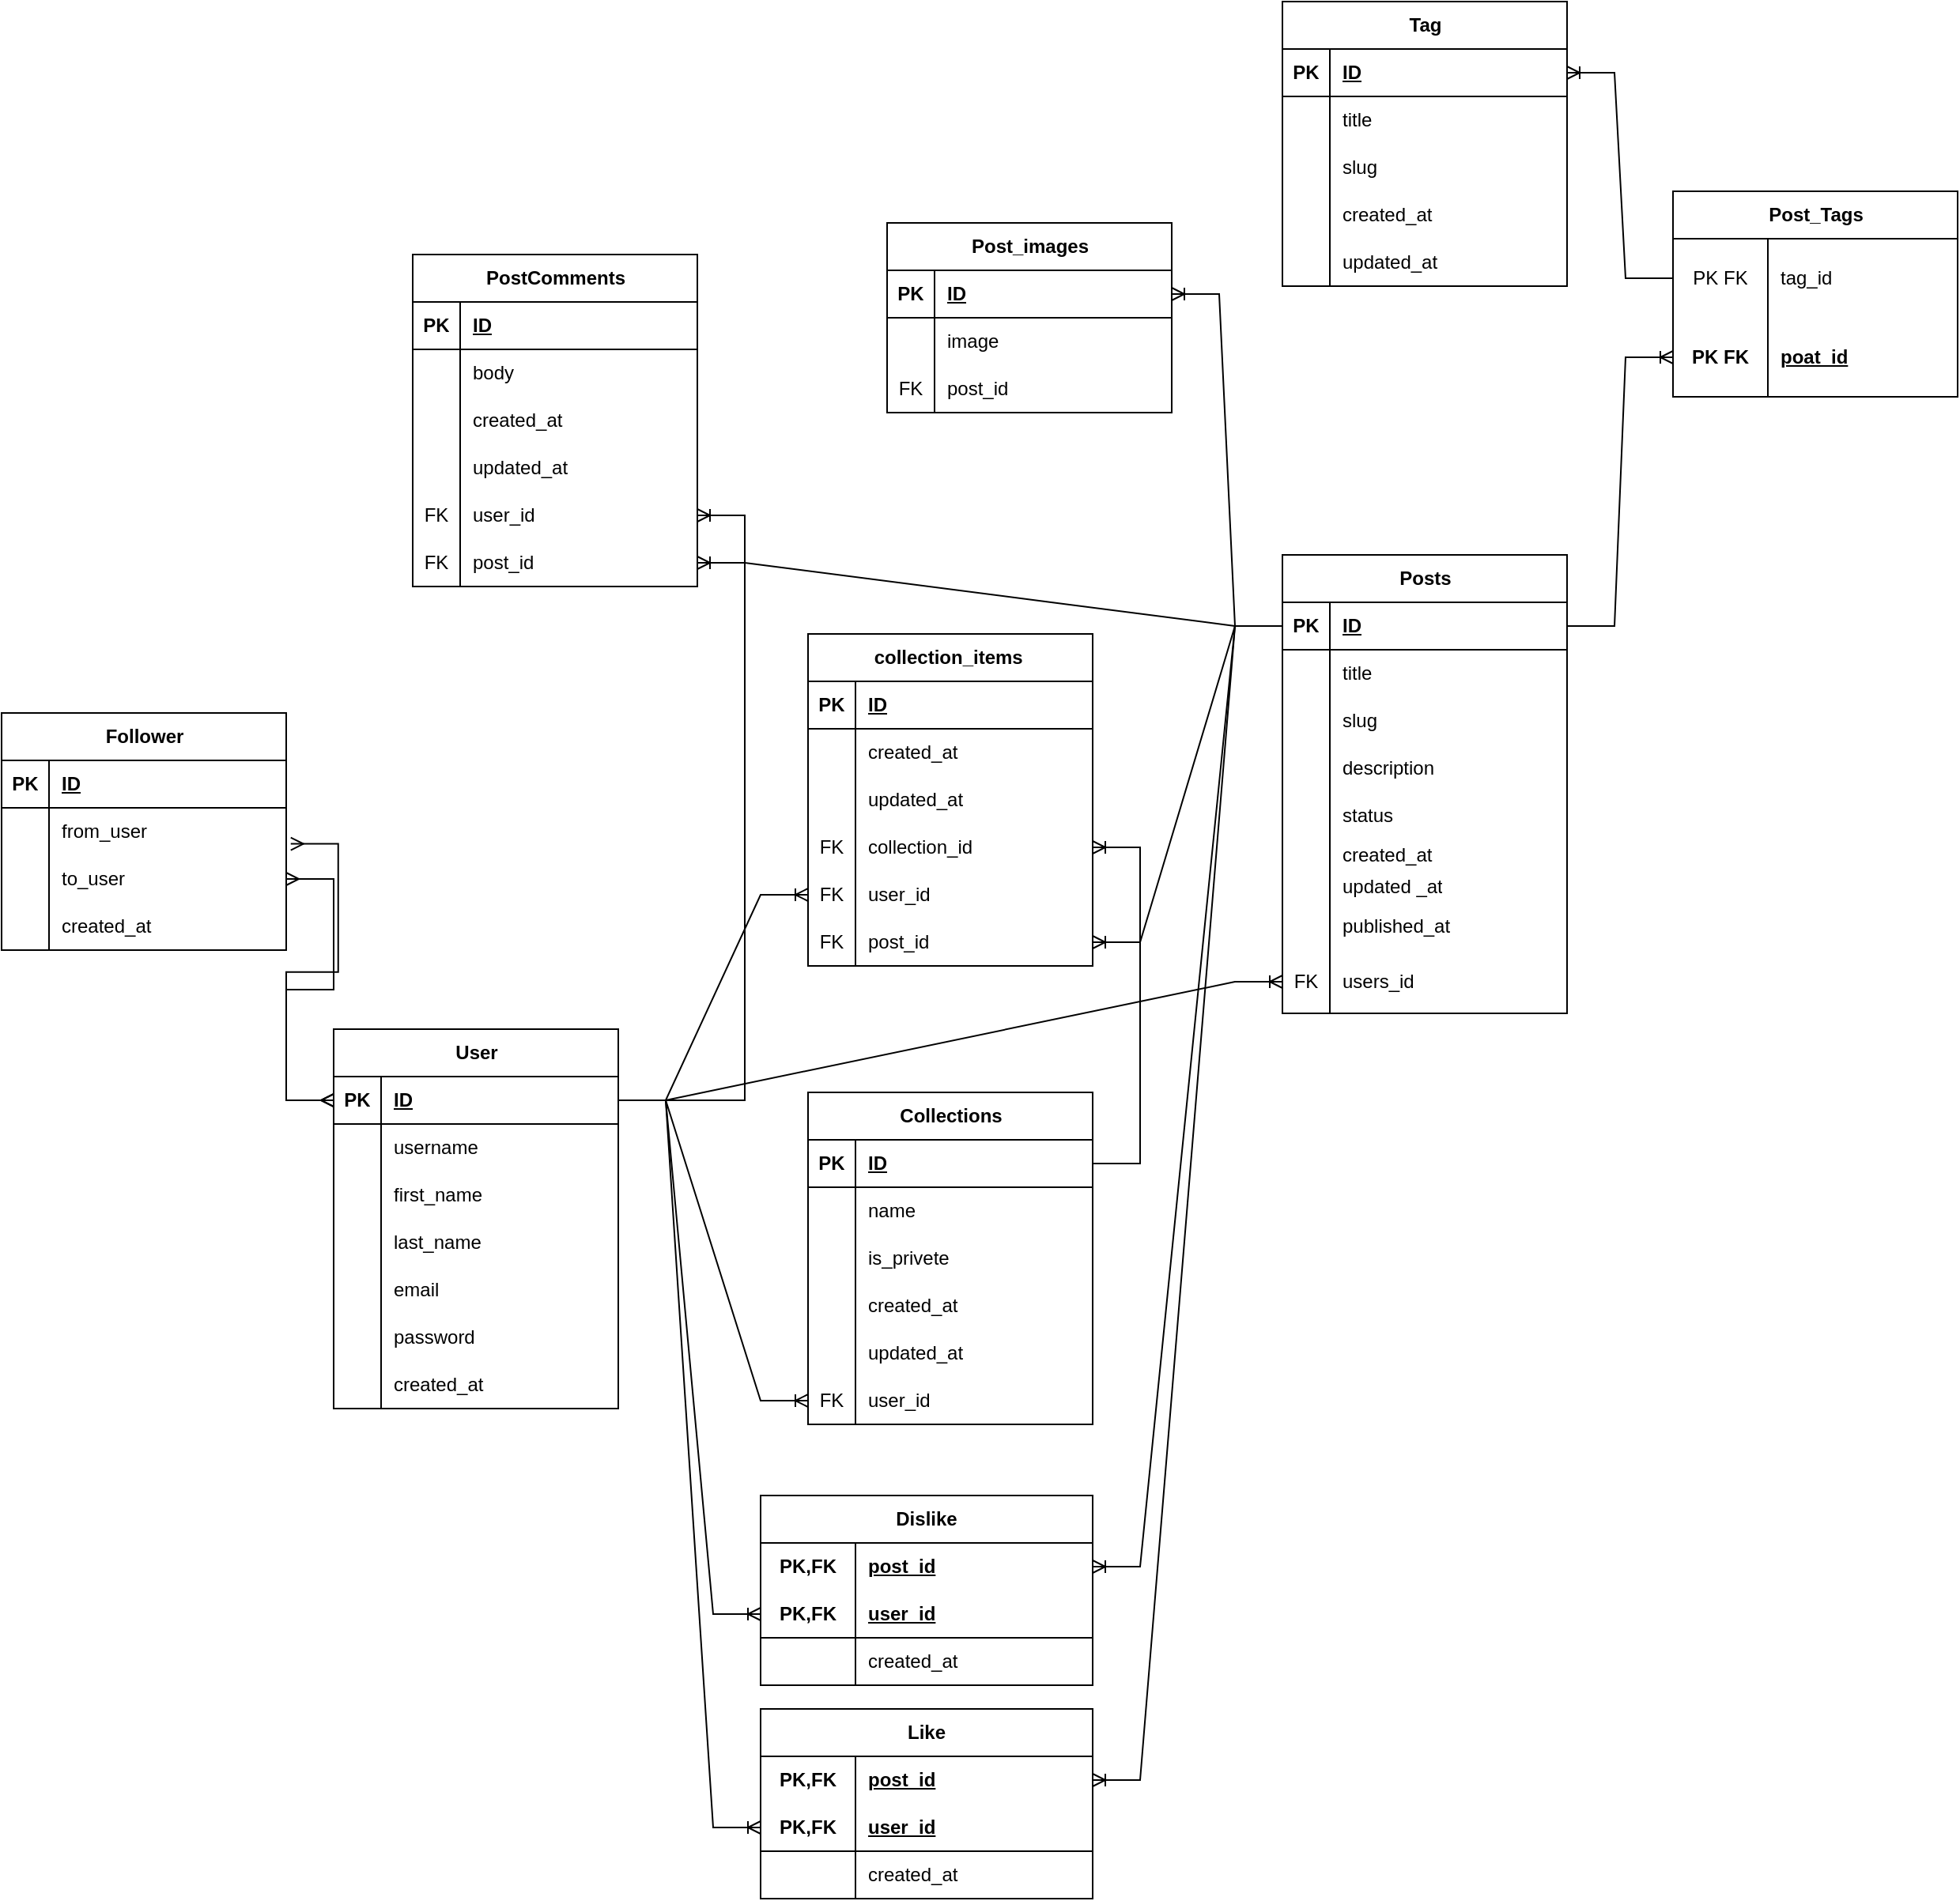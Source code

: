 <mxfile version="28.0.9">
  <diagram name="Страница — 1" id="Krkfps3jFOvZrI_TRMo7">
    <mxGraphModel dx="2202" dy="1483" grid="1" gridSize="10" guides="1" tooltips="1" connect="1" arrows="1" fold="1" page="1" pageScale="1" pageWidth="827" pageHeight="1169" math="0" shadow="0">
      <root>
        <mxCell id="0" />
        <mxCell id="1" parent="0" />
        <mxCell id="yQ8SF1lmbyiOjLFpCBCa-70" value="Posts" style="shape=table;startSize=30;container=1;collapsible=1;childLayout=tableLayout;fixedRows=1;rowLines=0;fontStyle=1;align=center;resizeLast=1;html=1;" parent="1" vertex="1">
          <mxGeometry x="-840" y="-10" width="180" height="290" as="geometry" />
        </mxCell>
        <mxCell id="yQ8SF1lmbyiOjLFpCBCa-71" value="" style="shape=tableRow;horizontal=0;startSize=0;swimlaneHead=0;swimlaneBody=0;fillColor=none;collapsible=0;dropTarget=0;points=[[0,0.5],[1,0.5]];portConstraint=eastwest;top=0;left=0;right=0;bottom=1;" parent="yQ8SF1lmbyiOjLFpCBCa-70" vertex="1">
          <mxGeometry y="30" width="180" height="30" as="geometry" />
        </mxCell>
        <mxCell id="yQ8SF1lmbyiOjLFpCBCa-72" value="PK" style="shape=partialRectangle;connectable=0;fillColor=none;top=0;left=0;bottom=0;right=0;fontStyle=1;overflow=hidden;whiteSpace=wrap;html=1;" parent="yQ8SF1lmbyiOjLFpCBCa-71" vertex="1">
          <mxGeometry width="30" height="30" as="geometry">
            <mxRectangle width="30" height="30" as="alternateBounds" />
          </mxGeometry>
        </mxCell>
        <mxCell id="yQ8SF1lmbyiOjLFpCBCa-73" value="ID" style="shape=partialRectangle;connectable=0;fillColor=none;top=0;left=0;bottom=0;right=0;align=left;spacingLeft=6;fontStyle=5;overflow=hidden;whiteSpace=wrap;html=1;" parent="yQ8SF1lmbyiOjLFpCBCa-71" vertex="1">
          <mxGeometry x="30" width="150" height="30" as="geometry">
            <mxRectangle width="150" height="30" as="alternateBounds" />
          </mxGeometry>
        </mxCell>
        <mxCell id="yQ8SF1lmbyiOjLFpCBCa-74" value="" style="shape=tableRow;horizontal=0;startSize=0;swimlaneHead=0;swimlaneBody=0;fillColor=none;collapsible=0;dropTarget=0;points=[[0,0.5],[1,0.5]];portConstraint=eastwest;top=0;left=0;right=0;bottom=0;" parent="yQ8SF1lmbyiOjLFpCBCa-70" vertex="1">
          <mxGeometry y="60" width="180" height="30" as="geometry" />
        </mxCell>
        <mxCell id="yQ8SF1lmbyiOjLFpCBCa-75" value="" style="shape=partialRectangle;connectable=0;fillColor=none;top=0;left=0;bottom=0;right=0;editable=1;overflow=hidden;whiteSpace=wrap;html=1;" parent="yQ8SF1lmbyiOjLFpCBCa-74" vertex="1">
          <mxGeometry width="30" height="30" as="geometry">
            <mxRectangle width="30" height="30" as="alternateBounds" />
          </mxGeometry>
        </mxCell>
        <mxCell id="yQ8SF1lmbyiOjLFpCBCa-76" value="title" style="shape=partialRectangle;connectable=0;fillColor=none;top=0;left=0;bottom=0;right=0;align=left;spacingLeft=6;overflow=hidden;whiteSpace=wrap;html=1;" parent="yQ8SF1lmbyiOjLFpCBCa-74" vertex="1">
          <mxGeometry x="30" width="150" height="30" as="geometry">
            <mxRectangle width="150" height="30" as="alternateBounds" />
          </mxGeometry>
        </mxCell>
        <mxCell id="yQ8SF1lmbyiOjLFpCBCa-92" value="" style="shape=tableRow;horizontal=0;startSize=0;swimlaneHead=0;swimlaneBody=0;fillColor=none;collapsible=0;dropTarget=0;points=[[0,0.5],[1,0.5]];portConstraint=eastwest;top=0;left=0;right=0;bottom=0;" parent="yQ8SF1lmbyiOjLFpCBCa-70" vertex="1">
          <mxGeometry y="90" width="180" height="30" as="geometry" />
        </mxCell>
        <mxCell id="yQ8SF1lmbyiOjLFpCBCa-93" value="" style="shape=partialRectangle;connectable=0;fillColor=none;top=0;left=0;bottom=0;right=0;editable=1;overflow=hidden;whiteSpace=wrap;html=1;" parent="yQ8SF1lmbyiOjLFpCBCa-92" vertex="1">
          <mxGeometry width="30" height="30" as="geometry">
            <mxRectangle width="30" height="30" as="alternateBounds" />
          </mxGeometry>
        </mxCell>
        <mxCell id="yQ8SF1lmbyiOjLFpCBCa-94" value="slug" style="shape=partialRectangle;connectable=0;fillColor=none;top=0;left=0;bottom=0;right=0;align=left;spacingLeft=6;overflow=hidden;whiteSpace=wrap;html=1;" parent="yQ8SF1lmbyiOjLFpCBCa-92" vertex="1">
          <mxGeometry x="30" width="150" height="30" as="geometry">
            <mxRectangle width="150" height="30" as="alternateBounds" />
          </mxGeometry>
        </mxCell>
        <mxCell id="yQ8SF1lmbyiOjLFpCBCa-77" value="" style="shape=tableRow;horizontal=0;startSize=0;swimlaneHead=0;swimlaneBody=0;fillColor=none;collapsible=0;dropTarget=0;points=[[0,0.5],[1,0.5]];portConstraint=eastwest;top=0;left=0;right=0;bottom=0;" parent="yQ8SF1lmbyiOjLFpCBCa-70" vertex="1">
          <mxGeometry y="120" width="180" height="30" as="geometry" />
        </mxCell>
        <mxCell id="yQ8SF1lmbyiOjLFpCBCa-78" value="" style="shape=partialRectangle;connectable=0;fillColor=none;top=0;left=0;bottom=0;right=0;editable=1;overflow=hidden;whiteSpace=wrap;html=1;" parent="yQ8SF1lmbyiOjLFpCBCa-77" vertex="1">
          <mxGeometry width="30" height="30" as="geometry">
            <mxRectangle width="30" height="30" as="alternateBounds" />
          </mxGeometry>
        </mxCell>
        <mxCell id="yQ8SF1lmbyiOjLFpCBCa-79" value="description" style="shape=partialRectangle;connectable=0;fillColor=none;top=0;left=0;bottom=0;right=0;align=left;spacingLeft=6;overflow=hidden;whiteSpace=wrap;html=1;" parent="yQ8SF1lmbyiOjLFpCBCa-77" vertex="1">
          <mxGeometry x="30" width="150" height="30" as="geometry">
            <mxRectangle width="150" height="30" as="alternateBounds" />
          </mxGeometry>
        </mxCell>
        <mxCell id="yQ8SF1lmbyiOjLFpCBCa-83" value="" style="shape=tableRow;horizontal=0;startSize=0;swimlaneHead=0;swimlaneBody=0;fillColor=none;collapsible=0;dropTarget=0;points=[[0,0.5],[1,0.5]];portConstraint=eastwest;top=0;left=0;right=0;bottom=0;" parent="yQ8SF1lmbyiOjLFpCBCa-70" vertex="1">
          <mxGeometry y="150" width="180" height="30" as="geometry" />
        </mxCell>
        <mxCell id="yQ8SF1lmbyiOjLFpCBCa-84" value="" style="shape=partialRectangle;connectable=0;fillColor=none;top=0;left=0;bottom=0;right=0;editable=1;overflow=hidden;whiteSpace=wrap;html=1;" parent="yQ8SF1lmbyiOjLFpCBCa-83" vertex="1">
          <mxGeometry width="30" height="30" as="geometry">
            <mxRectangle width="30" height="30" as="alternateBounds" />
          </mxGeometry>
        </mxCell>
        <mxCell id="yQ8SF1lmbyiOjLFpCBCa-85" value="status" style="shape=partialRectangle;connectable=0;fillColor=none;top=0;left=0;bottom=0;right=0;align=left;spacingLeft=6;overflow=hidden;whiteSpace=wrap;html=1;" parent="yQ8SF1lmbyiOjLFpCBCa-83" vertex="1">
          <mxGeometry x="30" width="150" height="30" as="geometry">
            <mxRectangle width="150" height="30" as="alternateBounds" />
          </mxGeometry>
        </mxCell>
        <mxCell id="yQ8SF1lmbyiOjLFpCBCa-80" value="" style="shape=tableRow;horizontal=0;startSize=0;swimlaneHead=0;swimlaneBody=0;fillColor=none;collapsible=0;dropTarget=0;points=[[0,0.5],[1,0.5]];portConstraint=eastwest;top=0;left=0;right=0;bottom=0;" parent="yQ8SF1lmbyiOjLFpCBCa-70" vertex="1">
          <mxGeometry y="180" width="180" height="20" as="geometry" />
        </mxCell>
        <mxCell id="yQ8SF1lmbyiOjLFpCBCa-81" value="" style="shape=partialRectangle;connectable=0;fillColor=none;top=0;left=0;bottom=0;right=0;editable=1;overflow=hidden;whiteSpace=wrap;html=1;" parent="yQ8SF1lmbyiOjLFpCBCa-80" vertex="1">
          <mxGeometry width="30" height="20" as="geometry">
            <mxRectangle width="30" height="20" as="alternateBounds" />
          </mxGeometry>
        </mxCell>
        <mxCell id="yQ8SF1lmbyiOjLFpCBCa-82" value="created_at&amp;nbsp;" style="shape=partialRectangle;connectable=0;fillColor=none;top=0;left=0;bottom=0;right=0;align=left;spacingLeft=6;overflow=hidden;whiteSpace=wrap;html=1;" parent="yQ8SF1lmbyiOjLFpCBCa-80" vertex="1">
          <mxGeometry x="30" width="150" height="20" as="geometry">
            <mxRectangle width="150" height="20" as="alternateBounds" />
          </mxGeometry>
        </mxCell>
        <mxCell id="yQ8SF1lmbyiOjLFpCBCa-86" value="" style="shape=tableRow;horizontal=0;startSize=0;swimlaneHead=0;swimlaneBody=0;fillColor=none;collapsible=0;dropTarget=0;points=[[0,0.5],[1,0.5]];portConstraint=eastwest;top=0;left=0;right=0;bottom=0;" parent="yQ8SF1lmbyiOjLFpCBCa-70" vertex="1">
          <mxGeometry y="200" width="180" height="20" as="geometry" />
        </mxCell>
        <mxCell id="yQ8SF1lmbyiOjLFpCBCa-87" value="" style="shape=partialRectangle;connectable=0;fillColor=none;top=0;left=0;bottom=0;right=0;editable=1;overflow=hidden;whiteSpace=wrap;html=1;" parent="yQ8SF1lmbyiOjLFpCBCa-86" vertex="1">
          <mxGeometry width="30" height="20" as="geometry">
            <mxRectangle width="30" height="20" as="alternateBounds" />
          </mxGeometry>
        </mxCell>
        <mxCell id="yQ8SF1lmbyiOjLFpCBCa-88" value="updated _at" style="shape=partialRectangle;connectable=0;fillColor=none;top=0;left=0;bottom=0;right=0;align=left;spacingLeft=6;overflow=hidden;whiteSpace=wrap;html=1;" parent="yQ8SF1lmbyiOjLFpCBCa-86" vertex="1">
          <mxGeometry x="30" width="150" height="20" as="geometry">
            <mxRectangle width="150" height="20" as="alternateBounds" />
          </mxGeometry>
        </mxCell>
        <mxCell id="yQ8SF1lmbyiOjLFpCBCa-89" value="" style="shape=tableRow;horizontal=0;startSize=0;swimlaneHead=0;swimlaneBody=0;fillColor=none;collapsible=0;dropTarget=0;points=[[0,0.5],[1,0.5]];portConstraint=eastwest;top=0;left=0;right=0;bottom=0;" parent="yQ8SF1lmbyiOjLFpCBCa-70" vertex="1">
          <mxGeometry y="220" width="180" height="30" as="geometry" />
        </mxCell>
        <mxCell id="yQ8SF1lmbyiOjLFpCBCa-90" value="" style="shape=partialRectangle;connectable=0;fillColor=none;top=0;left=0;bottom=0;right=0;editable=1;overflow=hidden;whiteSpace=wrap;html=1;" parent="yQ8SF1lmbyiOjLFpCBCa-89" vertex="1">
          <mxGeometry width="30" height="30" as="geometry">
            <mxRectangle width="30" height="30" as="alternateBounds" />
          </mxGeometry>
        </mxCell>
        <mxCell id="yQ8SF1lmbyiOjLFpCBCa-91" value="published_at" style="shape=partialRectangle;connectable=0;fillColor=none;top=0;left=0;bottom=0;right=0;align=left;spacingLeft=6;overflow=hidden;whiteSpace=wrap;html=1;" parent="yQ8SF1lmbyiOjLFpCBCa-89" vertex="1">
          <mxGeometry x="30" width="150" height="30" as="geometry">
            <mxRectangle width="150" height="30" as="alternateBounds" />
          </mxGeometry>
        </mxCell>
        <mxCell id="yQ8SF1lmbyiOjLFpCBCa-95" value="" style="shape=tableRow;horizontal=0;startSize=0;swimlaneHead=0;swimlaneBody=0;fillColor=none;collapsible=0;dropTarget=0;points=[[0,0.5],[1,0.5]];portConstraint=eastwest;top=0;left=0;right=0;bottom=0;" parent="yQ8SF1lmbyiOjLFpCBCa-70" vertex="1">
          <mxGeometry y="250" width="180" height="40" as="geometry" />
        </mxCell>
        <mxCell id="yQ8SF1lmbyiOjLFpCBCa-96" value="FK" style="shape=partialRectangle;connectable=0;fillColor=none;top=0;left=0;bottom=0;right=0;editable=1;overflow=hidden;whiteSpace=wrap;html=1;" parent="yQ8SF1lmbyiOjLFpCBCa-95" vertex="1">
          <mxGeometry width="30" height="40" as="geometry">
            <mxRectangle width="30" height="40" as="alternateBounds" />
          </mxGeometry>
        </mxCell>
        <mxCell id="yQ8SF1lmbyiOjLFpCBCa-97" value="users_id" style="shape=partialRectangle;connectable=0;fillColor=none;top=0;left=0;bottom=0;right=0;align=left;spacingLeft=6;overflow=hidden;whiteSpace=wrap;html=1;" parent="yQ8SF1lmbyiOjLFpCBCa-95" vertex="1">
          <mxGeometry x="30" width="150" height="40" as="geometry">
            <mxRectangle width="150" height="40" as="alternateBounds" />
          </mxGeometry>
        </mxCell>
        <mxCell id="yQ8SF1lmbyiOjLFpCBCa-112" value="User" style="shape=table;startSize=30;container=1;collapsible=1;childLayout=tableLayout;fixedRows=1;rowLines=0;fontStyle=1;align=center;resizeLast=1;html=1;" parent="1" vertex="1">
          <mxGeometry x="-1440" y="290" width="180" height="240" as="geometry">
            <mxRectangle x="-390" y="360" width="40" height="30" as="alternateBounds" />
          </mxGeometry>
        </mxCell>
        <mxCell id="yQ8SF1lmbyiOjLFpCBCa-113" value="" style="shape=tableRow;horizontal=0;startSize=0;swimlaneHead=0;swimlaneBody=0;fillColor=none;collapsible=0;dropTarget=0;points=[[0,0.5],[1,0.5]];portConstraint=eastwest;top=0;left=0;right=0;bottom=1;" parent="yQ8SF1lmbyiOjLFpCBCa-112" vertex="1">
          <mxGeometry y="30" width="180" height="30" as="geometry" />
        </mxCell>
        <mxCell id="yQ8SF1lmbyiOjLFpCBCa-114" value="PK" style="shape=partialRectangle;connectable=0;fillColor=none;top=0;left=0;bottom=0;right=0;fontStyle=1;overflow=hidden;whiteSpace=wrap;html=1;" parent="yQ8SF1lmbyiOjLFpCBCa-113" vertex="1">
          <mxGeometry width="30" height="30" as="geometry">
            <mxRectangle width="30" height="30" as="alternateBounds" />
          </mxGeometry>
        </mxCell>
        <mxCell id="yQ8SF1lmbyiOjLFpCBCa-115" value="ID" style="shape=partialRectangle;connectable=0;fillColor=none;top=0;left=0;bottom=0;right=0;align=left;spacingLeft=6;fontStyle=5;overflow=hidden;whiteSpace=wrap;html=1;" parent="yQ8SF1lmbyiOjLFpCBCa-113" vertex="1">
          <mxGeometry x="30" width="150" height="30" as="geometry">
            <mxRectangle width="150" height="30" as="alternateBounds" />
          </mxGeometry>
        </mxCell>
        <mxCell id="yQ8SF1lmbyiOjLFpCBCa-116" value="" style="shape=tableRow;horizontal=0;startSize=0;swimlaneHead=0;swimlaneBody=0;fillColor=none;collapsible=0;dropTarget=0;points=[[0,0.5],[1,0.5]];portConstraint=eastwest;top=0;left=0;right=0;bottom=0;" parent="yQ8SF1lmbyiOjLFpCBCa-112" vertex="1">
          <mxGeometry y="60" width="180" height="30" as="geometry" />
        </mxCell>
        <mxCell id="yQ8SF1lmbyiOjLFpCBCa-117" value="" style="shape=partialRectangle;connectable=0;fillColor=none;top=0;left=0;bottom=0;right=0;editable=1;overflow=hidden;whiteSpace=wrap;html=1;" parent="yQ8SF1lmbyiOjLFpCBCa-116" vertex="1">
          <mxGeometry width="30" height="30" as="geometry">
            <mxRectangle width="30" height="30" as="alternateBounds" />
          </mxGeometry>
        </mxCell>
        <mxCell id="yQ8SF1lmbyiOjLFpCBCa-118" value="username" style="shape=partialRectangle;connectable=0;fillColor=none;top=0;left=0;bottom=0;right=0;align=left;spacingLeft=6;overflow=hidden;whiteSpace=wrap;html=1;" parent="yQ8SF1lmbyiOjLFpCBCa-116" vertex="1">
          <mxGeometry x="30" width="150" height="30" as="geometry">
            <mxRectangle width="150" height="30" as="alternateBounds" />
          </mxGeometry>
        </mxCell>
        <mxCell id="yQ8SF1lmbyiOjLFpCBCa-119" value="" style="shape=tableRow;horizontal=0;startSize=0;swimlaneHead=0;swimlaneBody=0;fillColor=none;collapsible=0;dropTarget=0;points=[[0,0.5],[1,0.5]];portConstraint=eastwest;top=0;left=0;right=0;bottom=0;" parent="yQ8SF1lmbyiOjLFpCBCa-112" vertex="1">
          <mxGeometry y="90" width="180" height="30" as="geometry" />
        </mxCell>
        <mxCell id="yQ8SF1lmbyiOjLFpCBCa-120" value="" style="shape=partialRectangle;connectable=0;fillColor=none;top=0;left=0;bottom=0;right=0;editable=1;overflow=hidden;whiteSpace=wrap;html=1;" parent="yQ8SF1lmbyiOjLFpCBCa-119" vertex="1">
          <mxGeometry width="30" height="30" as="geometry">
            <mxRectangle width="30" height="30" as="alternateBounds" />
          </mxGeometry>
        </mxCell>
        <mxCell id="yQ8SF1lmbyiOjLFpCBCa-121" value="first_name" style="shape=partialRectangle;connectable=0;fillColor=none;top=0;left=0;bottom=0;right=0;align=left;spacingLeft=6;overflow=hidden;whiteSpace=wrap;html=1;" parent="yQ8SF1lmbyiOjLFpCBCa-119" vertex="1">
          <mxGeometry x="30" width="150" height="30" as="geometry">
            <mxRectangle width="150" height="30" as="alternateBounds" />
          </mxGeometry>
        </mxCell>
        <mxCell id="yQ8SF1lmbyiOjLFpCBCa-122" value="" style="shape=tableRow;horizontal=0;startSize=0;swimlaneHead=0;swimlaneBody=0;fillColor=none;collapsible=0;dropTarget=0;points=[[0,0.5],[1,0.5]];portConstraint=eastwest;top=0;left=0;right=0;bottom=0;" parent="yQ8SF1lmbyiOjLFpCBCa-112" vertex="1">
          <mxGeometry y="120" width="180" height="30" as="geometry" />
        </mxCell>
        <mxCell id="yQ8SF1lmbyiOjLFpCBCa-123" value="" style="shape=partialRectangle;connectable=0;fillColor=none;top=0;left=0;bottom=0;right=0;editable=1;overflow=hidden;whiteSpace=wrap;html=1;" parent="yQ8SF1lmbyiOjLFpCBCa-122" vertex="1">
          <mxGeometry width="30" height="30" as="geometry">
            <mxRectangle width="30" height="30" as="alternateBounds" />
          </mxGeometry>
        </mxCell>
        <mxCell id="yQ8SF1lmbyiOjLFpCBCa-124" value="last_name" style="shape=partialRectangle;connectable=0;fillColor=none;top=0;left=0;bottom=0;right=0;align=left;spacingLeft=6;overflow=hidden;whiteSpace=wrap;html=1;" parent="yQ8SF1lmbyiOjLFpCBCa-122" vertex="1">
          <mxGeometry x="30" width="150" height="30" as="geometry">
            <mxRectangle width="150" height="30" as="alternateBounds" />
          </mxGeometry>
        </mxCell>
        <mxCell id="yQ8SF1lmbyiOjLFpCBCa-138" value="" style="shape=tableRow;horizontal=0;startSize=0;swimlaneHead=0;swimlaneBody=0;fillColor=none;collapsible=0;dropTarget=0;points=[[0,0.5],[1,0.5]];portConstraint=eastwest;top=0;left=0;right=0;bottom=0;" parent="yQ8SF1lmbyiOjLFpCBCa-112" vertex="1">
          <mxGeometry y="150" width="180" height="30" as="geometry" />
        </mxCell>
        <mxCell id="yQ8SF1lmbyiOjLFpCBCa-139" value="" style="shape=partialRectangle;connectable=0;fillColor=none;top=0;left=0;bottom=0;right=0;editable=1;overflow=hidden;whiteSpace=wrap;html=1;" parent="yQ8SF1lmbyiOjLFpCBCa-138" vertex="1">
          <mxGeometry width="30" height="30" as="geometry">
            <mxRectangle width="30" height="30" as="alternateBounds" />
          </mxGeometry>
        </mxCell>
        <mxCell id="yQ8SF1lmbyiOjLFpCBCa-140" value="email" style="shape=partialRectangle;connectable=0;fillColor=none;top=0;left=0;bottom=0;right=0;align=left;spacingLeft=6;overflow=hidden;whiteSpace=wrap;html=1;" parent="yQ8SF1lmbyiOjLFpCBCa-138" vertex="1">
          <mxGeometry x="30" width="150" height="30" as="geometry">
            <mxRectangle width="150" height="30" as="alternateBounds" />
          </mxGeometry>
        </mxCell>
        <mxCell id="yQ8SF1lmbyiOjLFpCBCa-141" value="" style="shape=tableRow;horizontal=0;startSize=0;swimlaneHead=0;swimlaneBody=0;fillColor=none;collapsible=0;dropTarget=0;points=[[0,0.5],[1,0.5]];portConstraint=eastwest;top=0;left=0;right=0;bottom=0;" parent="yQ8SF1lmbyiOjLFpCBCa-112" vertex="1">
          <mxGeometry y="180" width="180" height="30" as="geometry" />
        </mxCell>
        <mxCell id="yQ8SF1lmbyiOjLFpCBCa-142" value="" style="shape=partialRectangle;connectable=0;fillColor=none;top=0;left=0;bottom=0;right=0;editable=1;overflow=hidden;whiteSpace=wrap;html=1;" parent="yQ8SF1lmbyiOjLFpCBCa-141" vertex="1">
          <mxGeometry width="30" height="30" as="geometry">
            <mxRectangle width="30" height="30" as="alternateBounds" />
          </mxGeometry>
        </mxCell>
        <mxCell id="yQ8SF1lmbyiOjLFpCBCa-143" value="password" style="shape=partialRectangle;connectable=0;fillColor=none;top=0;left=0;bottom=0;right=0;align=left;spacingLeft=6;overflow=hidden;whiteSpace=wrap;html=1;" parent="yQ8SF1lmbyiOjLFpCBCa-141" vertex="1">
          <mxGeometry x="30" width="150" height="30" as="geometry">
            <mxRectangle width="150" height="30" as="alternateBounds" />
          </mxGeometry>
        </mxCell>
        <mxCell id="yQ8SF1lmbyiOjLFpCBCa-144" value="" style="shape=tableRow;horizontal=0;startSize=0;swimlaneHead=0;swimlaneBody=0;fillColor=none;collapsible=0;dropTarget=0;points=[[0,0.5],[1,0.5]];portConstraint=eastwest;top=0;left=0;right=0;bottom=0;" parent="yQ8SF1lmbyiOjLFpCBCa-112" vertex="1">
          <mxGeometry y="210" width="180" height="30" as="geometry" />
        </mxCell>
        <mxCell id="yQ8SF1lmbyiOjLFpCBCa-145" value="" style="shape=partialRectangle;connectable=0;fillColor=none;top=0;left=0;bottom=0;right=0;editable=1;overflow=hidden;whiteSpace=wrap;html=1;" parent="yQ8SF1lmbyiOjLFpCBCa-144" vertex="1">
          <mxGeometry width="30" height="30" as="geometry">
            <mxRectangle width="30" height="30" as="alternateBounds" />
          </mxGeometry>
        </mxCell>
        <mxCell id="yQ8SF1lmbyiOjLFpCBCa-146" value="created_at" style="shape=partialRectangle;connectable=0;fillColor=none;top=0;left=0;bottom=0;right=0;align=left;spacingLeft=6;overflow=hidden;whiteSpace=wrap;html=1;" parent="yQ8SF1lmbyiOjLFpCBCa-144" vertex="1">
          <mxGeometry x="30" width="150" height="30" as="geometry">
            <mxRectangle width="150" height="30" as="alternateBounds" />
          </mxGeometry>
        </mxCell>
        <mxCell id="yQ8SF1lmbyiOjLFpCBCa-150" value="Tag" style="shape=table;startSize=30;container=1;collapsible=1;childLayout=tableLayout;fixedRows=1;rowLines=0;fontStyle=1;align=center;resizeLast=1;html=1;" parent="1" vertex="1">
          <mxGeometry x="-840" y="-360" width="180" height="180" as="geometry" />
        </mxCell>
        <mxCell id="yQ8SF1lmbyiOjLFpCBCa-151" value="" style="shape=tableRow;horizontal=0;startSize=0;swimlaneHead=0;swimlaneBody=0;fillColor=none;collapsible=0;dropTarget=0;points=[[0,0.5],[1,0.5]];portConstraint=eastwest;top=0;left=0;right=0;bottom=1;" parent="yQ8SF1lmbyiOjLFpCBCa-150" vertex="1">
          <mxGeometry y="30" width="180" height="30" as="geometry" />
        </mxCell>
        <mxCell id="yQ8SF1lmbyiOjLFpCBCa-152" value="PK" style="shape=partialRectangle;connectable=0;fillColor=none;top=0;left=0;bottom=0;right=0;fontStyle=1;overflow=hidden;whiteSpace=wrap;html=1;" parent="yQ8SF1lmbyiOjLFpCBCa-151" vertex="1">
          <mxGeometry width="30" height="30" as="geometry">
            <mxRectangle width="30" height="30" as="alternateBounds" />
          </mxGeometry>
        </mxCell>
        <mxCell id="yQ8SF1lmbyiOjLFpCBCa-153" value="ID" style="shape=partialRectangle;connectable=0;fillColor=none;top=0;left=0;bottom=0;right=0;align=left;spacingLeft=6;fontStyle=5;overflow=hidden;whiteSpace=wrap;html=1;" parent="yQ8SF1lmbyiOjLFpCBCa-151" vertex="1">
          <mxGeometry x="30" width="150" height="30" as="geometry">
            <mxRectangle width="150" height="30" as="alternateBounds" />
          </mxGeometry>
        </mxCell>
        <mxCell id="yQ8SF1lmbyiOjLFpCBCa-154" value="" style="shape=tableRow;horizontal=0;startSize=0;swimlaneHead=0;swimlaneBody=0;fillColor=none;collapsible=0;dropTarget=0;points=[[0,0.5],[1,0.5]];portConstraint=eastwest;top=0;left=0;right=0;bottom=0;" parent="yQ8SF1lmbyiOjLFpCBCa-150" vertex="1">
          <mxGeometry y="60" width="180" height="30" as="geometry" />
        </mxCell>
        <mxCell id="yQ8SF1lmbyiOjLFpCBCa-155" value="" style="shape=partialRectangle;connectable=0;fillColor=none;top=0;left=0;bottom=0;right=0;editable=1;overflow=hidden;whiteSpace=wrap;html=1;" parent="yQ8SF1lmbyiOjLFpCBCa-154" vertex="1">
          <mxGeometry width="30" height="30" as="geometry">
            <mxRectangle width="30" height="30" as="alternateBounds" />
          </mxGeometry>
        </mxCell>
        <mxCell id="yQ8SF1lmbyiOjLFpCBCa-156" value="title" style="shape=partialRectangle;connectable=0;fillColor=none;top=0;left=0;bottom=0;right=0;align=left;spacingLeft=6;overflow=hidden;whiteSpace=wrap;html=1;" parent="yQ8SF1lmbyiOjLFpCBCa-154" vertex="1">
          <mxGeometry x="30" width="150" height="30" as="geometry">
            <mxRectangle width="150" height="30" as="alternateBounds" />
          </mxGeometry>
        </mxCell>
        <mxCell id="yQ8SF1lmbyiOjLFpCBCa-157" value="" style="shape=tableRow;horizontal=0;startSize=0;swimlaneHead=0;swimlaneBody=0;fillColor=none;collapsible=0;dropTarget=0;points=[[0,0.5],[1,0.5]];portConstraint=eastwest;top=0;left=0;right=0;bottom=0;" parent="yQ8SF1lmbyiOjLFpCBCa-150" vertex="1">
          <mxGeometry y="90" width="180" height="30" as="geometry" />
        </mxCell>
        <mxCell id="yQ8SF1lmbyiOjLFpCBCa-158" value="" style="shape=partialRectangle;connectable=0;fillColor=none;top=0;left=0;bottom=0;right=0;editable=1;overflow=hidden;whiteSpace=wrap;html=1;" parent="yQ8SF1lmbyiOjLFpCBCa-157" vertex="1">
          <mxGeometry width="30" height="30" as="geometry">
            <mxRectangle width="30" height="30" as="alternateBounds" />
          </mxGeometry>
        </mxCell>
        <mxCell id="yQ8SF1lmbyiOjLFpCBCa-159" value="slug" style="shape=partialRectangle;connectable=0;fillColor=none;top=0;left=0;bottom=0;right=0;align=left;spacingLeft=6;overflow=hidden;whiteSpace=wrap;html=1;" parent="yQ8SF1lmbyiOjLFpCBCa-157" vertex="1">
          <mxGeometry x="30" width="150" height="30" as="geometry">
            <mxRectangle width="150" height="30" as="alternateBounds" />
          </mxGeometry>
        </mxCell>
        <mxCell id="yQ8SF1lmbyiOjLFpCBCa-160" value="" style="shape=tableRow;horizontal=0;startSize=0;swimlaneHead=0;swimlaneBody=0;fillColor=none;collapsible=0;dropTarget=0;points=[[0,0.5],[1,0.5]];portConstraint=eastwest;top=0;left=0;right=0;bottom=0;" parent="yQ8SF1lmbyiOjLFpCBCa-150" vertex="1">
          <mxGeometry y="120" width="180" height="30" as="geometry" />
        </mxCell>
        <mxCell id="yQ8SF1lmbyiOjLFpCBCa-161" value="" style="shape=partialRectangle;connectable=0;fillColor=none;top=0;left=0;bottom=0;right=0;editable=1;overflow=hidden;whiteSpace=wrap;html=1;" parent="yQ8SF1lmbyiOjLFpCBCa-160" vertex="1">
          <mxGeometry width="30" height="30" as="geometry">
            <mxRectangle width="30" height="30" as="alternateBounds" />
          </mxGeometry>
        </mxCell>
        <mxCell id="yQ8SF1lmbyiOjLFpCBCa-162" value="created_at" style="shape=partialRectangle;connectable=0;fillColor=none;top=0;left=0;bottom=0;right=0;align=left;spacingLeft=6;overflow=hidden;whiteSpace=wrap;html=1;" parent="yQ8SF1lmbyiOjLFpCBCa-160" vertex="1">
          <mxGeometry x="30" width="150" height="30" as="geometry">
            <mxRectangle width="150" height="30" as="alternateBounds" />
          </mxGeometry>
        </mxCell>
        <mxCell id="yQ8SF1lmbyiOjLFpCBCa-163" value="" style="shape=tableRow;horizontal=0;startSize=0;swimlaneHead=0;swimlaneBody=0;fillColor=none;collapsible=0;dropTarget=0;points=[[0,0.5],[1,0.5]];portConstraint=eastwest;top=0;left=0;right=0;bottom=0;" parent="yQ8SF1lmbyiOjLFpCBCa-150" vertex="1">
          <mxGeometry y="150" width="180" height="30" as="geometry" />
        </mxCell>
        <mxCell id="yQ8SF1lmbyiOjLFpCBCa-164" value="" style="shape=partialRectangle;connectable=0;fillColor=none;top=0;left=0;bottom=0;right=0;editable=1;overflow=hidden;whiteSpace=wrap;html=1;" parent="yQ8SF1lmbyiOjLFpCBCa-163" vertex="1">
          <mxGeometry width="30" height="30" as="geometry">
            <mxRectangle width="30" height="30" as="alternateBounds" />
          </mxGeometry>
        </mxCell>
        <mxCell id="yQ8SF1lmbyiOjLFpCBCa-165" value="updated_at" style="shape=partialRectangle;connectable=0;fillColor=none;top=0;left=0;bottom=0;right=0;align=left;spacingLeft=6;overflow=hidden;whiteSpace=wrap;html=1;" parent="yQ8SF1lmbyiOjLFpCBCa-163" vertex="1">
          <mxGeometry x="30" width="150" height="30" as="geometry">
            <mxRectangle width="150" height="30" as="alternateBounds" />
          </mxGeometry>
        </mxCell>
        <mxCell id="yQ8SF1lmbyiOjLFpCBCa-188" value="PostComments" style="shape=table;startSize=30;container=1;collapsible=1;childLayout=tableLayout;fixedRows=1;rowLines=0;fontStyle=1;align=center;resizeLast=1;html=1;" parent="1" vertex="1">
          <mxGeometry x="-1390" y="-200" width="180" height="210" as="geometry" />
        </mxCell>
        <mxCell id="yQ8SF1lmbyiOjLFpCBCa-189" value="" style="shape=tableRow;horizontal=0;startSize=0;swimlaneHead=0;swimlaneBody=0;fillColor=none;collapsible=0;dropTarget=0;points=[[0,0.5],[1,0.5]];portConstraint=eastwest;top=0;left=0;right=0;bottom=1;" parent="yQ8SF1lmbyiOjLFpCBCa-188" vertex="1">
          <mxGeometry y="30" width="180" height="30" as="geometry" />
        </mxCell>
        <mxCell id="yQ8SF1lmbyiOjLFpCBCa-190" value="PK" style="shape=partialRectangle;connectable=0;fillColor=none;top=0;left=0;bottom=0;right=0;fontStyle=1;overflow=hidden;whiteSpace=wrap;html=1;" parent="yQ8SF1lmbyiOjLFpCBCa-189" vertex="1">
          <mxGeometry width="30" height="30" as="geometry">
            <mxRectangle width="30" height="30" as="alternateBounds" />
          </mxGeometry>
        </mxCell>
        <mxCell id="yQ8SF1lmbyiOjLFpCBCa-191" value="ID" style="shape=partialRectangle;connectable=0;fillColor=none;top=0;left=0;bottom=0;right=0;align=left;spacingLeft=6;fontStyle=5;overflow=hidden;whiteSpace=wrap;html=1;" parent="yQ8SF1lmbyiOjLFpCBCa-189" vertex="1">
          <mxGeometry x="30" width="150" height="30" as="geometry">
            <mxRectangle width="150" height="30" as="alternateBounds" />
          </mxGeometry>
        </mxCell>
        <mxCell id="yQ8SF1lmbyiOjLFpCBCa-192" value="" style="shape=tableRow;horizontal=0;startSize=0;swimlaneHead=0;swimlaneBody=0;fillColor=none;collapsible=0;dropTarget=0;points=[[0,0.5],[1,0.5]];portConstraint=eastwest;top=0;left=0;right=0;bottom=0;" parent="yQ8SF1lmbyiOjLFpCBCa-188" vertex="1">
          <mxGeometry y="60" width="180" height="30" as="geometry" />
        </mxCell>
        <mxCell id="yQ8SF1lmbyiOjLFpCBCa-193" value="" style="shape=partialRectangle;connectable=0;fillColor=none;top=0;left=0;bottom=0;right=0;editable=1;overflow=hidden;whiteSpace=wrap;html=1;" parent="yQ8SF1lmbyiOjLFpCBCa-192" vertex="1">
          <mxGeometry width="30" height="30" as="geometry">
            <mxRectangle width="30" height="30" as="alternateBounds" />
          </mxGeometry>
        </mxCell>
        <mxCell id="yQ8SF1lmbyiOjLFpCBCa-194" value="body" style="shape=partialRectangle;connectable=0;fillColor=none;top=0;left=0;bottom=0;right=0;align=left;spacingLeft=6;overflow=hidden;whiteSpace=wrap;html=1;" parent="yQ8SF1lmbyiOjLFpCBCa-192" vertex="1">
          <mxGeometry x="30" width="150" height="30" as="geometry">
            <mxRectangle width="150" height="30" as="alternateBounds" />
          </mxGeometry>
        </mxCell>
        <mxCell id="yQ8SF1lmbyiOjLFpCBCa-195" value="" style="shape=tableRow;horizontal=0;startSize=0;swimlaneHead=0;swimlaneBody=0;fillColor=none;collapsible=0;dropTarget=0;points=[[0,0.5],[1,0.5]];portConstraint=eastwest;top=0;left=0;right=0;bottom=0;" parent="yQ8SF1lmbyiOjLFpCBCa-188" vertex="1">
          <mxGeometry y="90" width="180" height="30" as="geometry" />
        </mxCell>
        <mxCell id="yQ8SF1lmbyiOjLFpCBCa-196" value="" style="shape=partialRectangle;connectable=0;fillColor=none;top=0;left=0;bottom=0;right=0;editable=1;overflow=hidden;whiteSpace=wrap;html=1;" parent="yQ8SF1lmbyiOjLFpCBCa-195" vertex="1">
          <mxGeometry width="30" height="30" as="geometry">
            <mxRectangle width="30" height="30" as="alternateBounds" />
          </mxGeometry>
        </mxCell>
        <mxCell id="yQ8SF1lmbyiOjLFpCBCa-197" value="created_at" style="shape=partialRectangle;connectable=0;fillColor=none;top=0;left=0;bottom=0;right=0;align=left;spacingLeft=6;overflow=hidden;whiteSpace=wrap;html=1;" parent="yQ8SF1lmbyiOjLFpCBCa-195" vertex="1">
          <mxGeometry x="30" width="150" height="30" as="geometry">
            <mxRectangle width="150" height="30" as="alternateBounds" />
          </mxGeometry>
        </mxCell>
        <mxCell id="yQ8SF1lmbyiOjLFpCBCa-198" value="" style="shape=tableRow;horizontal=0;startSize=0;swimlaneHead=0;swimlaneBody=0;fillColor=none;collapsible=0;dropTarget=0;points=[[0,0.5],[1,0.5]];portConstraint=eastwest;top=0;left=0;right=0;bottom=0;" parent="yQ8SF1lmbyiOjLFpCBCa-188" vertex="1">
          <mxGeometry y="120" width="180" height="30" as="geometry" />
        </mxCell>
        <mxCell id="yQ8SF1lmbyiOjLFpCBCa-199" value="" style="shape=partialRectangle;connectable=0;fillColor=none;top=0;left=0;bottom=0;right=0;editable=1;overflow=hidden;whiteSpace=wrap;html=1;" parent="yQ8SF1lmbyiOjLFpCBCa-198" vertex="1">
          <mxGeometry width="30" height="30" as="geometry">
            <mxRectangle width="30" height="30" as="alternateBounds" />
          </mxGeometry>
        </mxCell>
        <mxCell id="yQ8SF1lmbyiOjLFpCBCa-200" value="updated_at" style="shape=partialRectangle;connectable=0;fillColor=none;top=0;left=0;bottom=0;right=0;align=left;spacingLeft=6;overflow=hidden;whiteSpace=wrap;html=1;" parent="yQ8SF1lmbyiOjLFpCBCa-198" vertex="1">
          <mxGeometry x="30" width="150" height="30" as="geometry">
            <mxRectangle width="150" height="30" as="alternateBounds" />
          </mxGeometry>
        </mxCell>
        <mxCell id="yQ8SF1lmbyiOjLFpCBCa-201" value="" style="shape=tableRow;horizontal=0;startSize=0;swimlaneHead=0;swimlaneBody=0;fillColor=none;collapsible=0;dropTarget=0;points=[[0,0.5],[1,0.5]];portConstraint=eastwest;top=0;left=0;right=0;bottom=0;" parent="yQ8SF1lmbyiOjLFpCBCa-188" vertex="1">
          <mxGeometry y="150" width="180" height="30" as="geometry" />
        </mxCell>
        <mxCell id="yQ8SF1lmbyiOjLFpCBCa-202" value="FK" style="shape=partialRectangle;connectable=0;fillColor=none;top=0;left=0;bottom=0;right=0;editable=1;overflow=hidden;whiteSpace=wrap;html=1;" parent="yQ8SF1lmbyiOjLFpCBCa-201" vertex="1">
          <mxGeometry width="30" height="30" as="geometry">
            <mxRectangle width="30" height="30" as="alternateBounds" />
          </mxGeometry>
        </mxCell>
        <mxCell id="yQ8SF1lmbyiOjLFpCBCa-203" value="user_id" style="shape=partialRectangle;connectable=0;fillColor=none;top=0;left=0;bottom=0;right=0;align=left;spacingLeft=6;overflow=hidden;whiteSpace=wrap;html=1;" parent="yQ8SF1lmbyiOjLFpCBCa-201" vertex="1">
          <mxGeometry x="30" width="150" height="30" as="geometry">
            <mxRectangle width="150" height="30" as="alternateBounds" />
          </mxGeometry>
        </mxCell>
        <mxCell id="yQ8SF1lmbyiOjLFpCBCa-204" value="" style="shape=tableRow;horizontal=0;startSize=0;swimlaneHead=0;swimlaneBody=0;fillColor=none;collapsible=0;dropTarget=0;points=[[0,0.5],[1,0.5]];portConstraint=eastwest;top=0;left=0;right=0;bottom=0;" parent="yQ8SF1lmbyiOjLFpCBCa-188" vertex="1">
          <mxGeometry y="180" width="180" height="30" as="geometry" />
        </mxCell>
        <mxCell id="yQ8SF1lmbyiOjLFpCBCa-205" value="FK" style="shape=partialRectangle;connectable=0;fillColor=none;top=0;left=0;bottom=0;right=0;editable=1;overflow=hidden;whiteSpace=wrap;html=1;" parent="yQ8SF1lmbyiOjLFpCBCa-204" vertex="1">
          <mxGeometry width="30" height="30" as="geometry">
            <mxRectangle width="30" height="30" as="alternateBounds" />
          </mxGeometry>
        </mxCell>
        <mxCell id="yQ8SF1lmbyiOjLFpCBCa-206" value="post_id" style="shape=partialRectangle;connectable=0;fillColor=none;top=0;left=0;bottom=0;right=0;align=left;spacingLeft=6;overflow=hidden;whiteSpace=wrap;html=1;" parent="yQ8SF1lmbyiOjLFpCBCa-204" vertex="1">
          <mxGeometry x="30" width="150" height="30" as="geometry">
            <mxRectangle width="150" height="30" as="alternateBounds" />
          </mxGeometry>
        </mxCell>
        <mxCell id="yQ8SF1lmbyiOjLFpCBCa-227" value="Like" style="shape=table;startSize=30;container=1;collapsible=1;childLayout=tableLayout;fixedRows=1;rowLines=0;fontStyle=1;align=center;resizeLast=1;html=1;whiteSpace=wrap;" parent="1" vertex="1">
          <mxGeometry x="-1170" y="720" width="210" height="120" as="geometry" />
        </mxCell>
        <mxCell id="yQ8SF1lmbyiOjLFpCBCa-228" value="" style="shape=tableRow;horizontal=0;startSize=0;swimlaneHead=0;swimlaneBody=0;fillColor=none;collapsible=0;dropTarget=0;points=[[0,0.5],[1,0.5]];portConstraint=eastwest;top=0;left=0;right=0;bottom=0;html=1;" parent="yQ8SF1lmbyiOjLFpCBCa-227" vertex="1">
          <mxGeometry y="30" width="210" height="30" as="geometry" />
        </mxCell>
        <mxCell id="yQ8SF1lmbyiOjLFpCBCa-229" value="PK,FK" style="shape=partialRectangle;connectable=0;fillColor=none;top=0;left=0;bottom=0;right=0;fontStyle=1;overflow=hidden;html=1;whiteSpace=wrap;" parent="yQ8SF1lmbyiOjLFpCBCa-228" vertex="1">
          <mxGeometry width="60" height="30" as="geometry">
            <mxRectangle width="60" height="30" as="alternateBounds" />
          </mxGeometry>
        </mxCell>
        <mxCell id="yQ8SF1lmbyiOjLFpCBCa-230" value="post_id" style="shape=partialRectangle;connectable=0;fillColor=none;top=0;left=0;bottom=0;right=0;align=left;spacingLeft=6;fontStyle=5;overflow=hidden;html=1;whiteSpace=wrap;" parent="yQ8SF1lmbyiOjLFpCBCa-228" vertex="1">
          <mxGeometry x="60" width="150" height="30" as="geometry">
            <mxRectangle width="150" height="30" as="alternateBounds" />
          </mxGeometry>
        </mxCell>
        <mxCell id="yQ8SF1lmbyiOjLFpCBCa-231" value="" style="shape=tableRow;horizontal=0;startSize=0;swimlaneHead=0;swimlaneBody=0;fillColor=none;collapsible=0;dropTarget=0;points=[[0,0.5],[1,0.5]];portConstraint=eastwest;top=0;left=0;right=0;bottom=1;html=1;" parent="yQ8SF1lmbyiOjLFpCBCa-227" vertex="1">
          <mxGeometry y="60" width="210" height="30" as="geometry" />
        </mxCell>
        <mxCell id="yQ8SF1lmbyiOjLFpCBCa-232" value="PK,FK" style="shape=partialRectangle;connectable=0;fillColor=none;top=0;left=0;bottom=0;right=0;fontStyle=1;overflow=hidden;html=1;whiteSpace=wrap;" parent="yQ8SF1lmbyiOjLFpCBCa-231" vertex="1">
          <mxGeometry width="60" height="30" as="geometry">
            <mxRectangle width="60" height="30" as="alternateBounds" />
          </mxGeometry>
        </mxCell>
        <mxCell id="yQ8SF1lmbyiOjLFpCBCa-233" value="user_id" style="shape=partialRectangle;connectable=0;fillColor=none;top=0;left=0;bottom=0;right=0;align=left;spacingLeft=6;fontStyle=5;overflow=hidden;html=1;whiteSpace=wrap;" parent="yQ8SF1lmbyiOjLFpCBCa-231" vertex="1">
          <mxGeometry x="60" width="150" height="30" as="geometry">
            <mxRectangle width="150" height="30" as="alternateBounds" />
          </mxGeometry>
        </mxCell>
        <mxCell id="yQ8SF1lmbyiOjLFpCBCa-234" value="" style="shape=tableRow;horizontal=0;startSize=0;swimlaneHead=0;swimlaneBody=0;fillColor=none;collapsible=0;dropTarget=0;points=[[0,0.5],[1,0.5]];portConstraint=eastwest;top=0;left=0;right=0;bottom=0;html=1;" parent="yQ8SF1lmbyiOjLFpCBCa-227" vertex="1">
          <mxGeometry y="90" width="210" height="30" as="geometry" />
        </mxCell>
        <mxCell id="yQ8SF1lmbyiOjLFpCBCa-235" value="" style="shape=partialRectangle;connectable=0;fillColor=none;top=0;left=0;bottom=0;right=0;editable=1;overflow=hidden;html=1;whiteSpace=wrap;" parent="yQ8SF1lmbyiOjLFpCBCa-234" vertex="1">
          <mxGeometry width="60" height="30" as="geometry">
            <mxRectangle width="60" height="30" as="alternateBounds" />
          </mxGeometry>
        </mxCell>
        <mxCell id="yQ8SF1lmbyiOjLFpCBCa-236" value="created_at" style="shape=partialRectangle;connectable=0;fillColor=none;top=0;left=0;bottom=0;right=0;align=left;spacingLeft=6;overflow=hidden;html=1;whiteSpace=wrap;" parent="yQ8SF1lmbyiOjLFpCBCa-234" vertex="1">
          <mxGeometry x="60" width="150" height="30" as="geometry">
            <mxRectangle width="150" height="30" as="alternateBounds" />
          </mxGeometry>
        </mxCell>
        <mxCell id="yQ8SF1lmbyiOjLFpCBCa-237" value="Dislike" style="shape=table;startSize=30;container=1;collapsible=1;childLayout=tableLayout;fixedRows=1;rowLines=0;fontStyle=1;align=center;resizeLast=1;html=1;whiteSpace=wrap;" parent="1" vertex="1">
          <mxGeometry x="-1170" y="585" width="210" height="120" as="geometry" />
        </mxCell>
        <mxCell id="yQ8SF1lmbyiOjLFpCBCa-238" value="" style="shape=tableRow;horizontal=0;startSize=0;swimlaneHead=0;swimlaneBody=0;fillColor=none;collapsible=0;dropTarget=0;points=[[0,0.5],[1,0.5]];portConstraint=eastwest;top=0;left=0;right=0;bottom=0;html=1;" parent="yQ8SF1lmbyiOjLFpCBCa-237" vertex="1">
          <mxGeometry y="30" width="210" height="30" as="geometry" />
        </mxCell>
        <mxCell id="yQ8SF1lmbyiOjLFpCBCa-239" value="PK,FK" style="shape=partialRectangle;connectable=0;fillColor=none;top=0;left=0;bottom=0;right=0;fontStyle=1;overflow=hidden;html=1;whiteSpace=wrap;" parent="yQ8SF1lmbyiOjLFpCBCa-238" vertex="1">
          <mxGeometry width="60" height="30" as="geometry">
            <mxRectangle width="60" height="30" as="alternateBounds" />
          </mxGeometry>
        </mxCell>
        <mxCell id="yQ8SF1lmbyiOjLFpCBCa-240" value="post_id" style="shape=partialRectangle;connectable=0;fillColor=none;top=0;left=0;bottom=0;right=0;align=left;spacingLeft=6;fontStyle=5;overflow=hidden;html=1;whiteSpace=wrap;" parent="yQ8SF1lmbyiOjLFpCBCa-238" vertex="1">
          <mxGeometry x="60" width="150" height="30" as="geometry">
            <mxRectangle width="150" height="30" as="alternateBounds" />
          </mxGeometry>
        </mxCell>
        <mxCell id="yQ8SF1lmbyiOjLFpCBCa-241" value="" style="shape=tableRow;horizontal=0;startSize=0;swimlaneHead=0;swimlaneBody=0;fillColor=none;collapsible=0;dropTarget=0;points=[[0,0.5],[1,0.5]];portConstraint=eastwest;top=0;left=0;right=0;bottom=1;html=1;" parent="yQ8SF1lmbyiOjLFpCBCa-237" vertex="1">
          <mxGeometry y="60" width="210" height="30" as="geometry" />
        </mxCell>
        <mxCell id="yQ8SF1lmbyiOjLFpCBCa-242" value="PK,FK" style="shape=partialRectangle;connectable=0;fillColor=none;top=0;left=0;bottom=0;right=0;fontStyle=1;overflow=hidden;html=1;whiteSpace=wrap;" parent="yQ8SF1lmbyiOjLFpCBCa-241" vertex="1">
          <mxGeometry width="60" height="30" as="geometry">
            <mxRectangle width="60" height="30" as="alternateBounds" />
          </mxGeometry>
        </mxCell>
        <mxCell id="yQ8SF1lmbyiOjLFpCBCa-243" value="user_id" style="shape=partialRectangle;connectable=0;fillColor=none;top=0;left=0;bottom=0;right=0;align=left;spacingLeft=6;fontStyle=5;overflow=hidden;html=1;whiteSpace=wrap;" parent="yQ8SF1lmbyiOjLFpCBCa-241" vertex="1">
          <mxGeometry x="60" width="150" height="30" as="geometry">
            <mxRectangle width="150" height="30" as="alternateBounds" />
          </mxGeometry>
        </mxCell>
        <mxCell id="yQ8SF1lmbyiOjLFpCBCa-244" value="" style="shape=tableRow;horizontal=0;startSize=0;swimlaneHead=0;swimlaneBody=0;fillColor=none;collapsible=0;dropTarget=0;points=[[0,0.5],[1,0.5]];portConstraint=eastwest;top=0;left=0;right=0;bottom=0;html=1;" parent="yQ8SF1lmbyiOjLFpCBCa-237" vertex="1">
          <mxGeometry y="90" width="210" height="30" as="geometry" />
        </mxCell>
        <mxCell id="yQ8SF1lmbyiOjLFpCBCa-245" value="" style="shape=partialRectangle;connectable=0;fillColor=none;top=0;left=0;bottom=0;right=0;editable=1;overflow=hidden;html=1;whiteSpace=wrap;" parent="yQ8SF1lmbyiOjLFpCBCa-244" vertex="1">
          <mxGeometry width="60" height="30" as="geometry">
            <mxRectangle width="60" height="30" as="alternateBounds" />
          </mxGeometry>
        </mxCell>
        <mxCell id="yQ8SF1lmbyiOjLFpCBCa-246" value="created_at" style="shape=partialRectangle;connectable=0;fillColor=none;top=0;left=0;bottom=0;right=0;align=left;spacingLeft=6;overflow=hidden;html=1;whiteSpace=wrap;" parent="yQ8SF1lmbyiOjLFpCBCa-244" vertex="1">
          <mxGeometry x="60" width="150" height="30" as="geometry">
            <mxRectangle width="150" height="30" as="alternateBounds" />
          </mxGeometry>
        </mxCell>
        <mxCell id="yQ8SF1lmbyiOjLFpCBCa-248" value="Post_images" style="shape=table;startSize=30;container=1;collapsible=1;childLayout=tableLayout;fixedRows=1;rowLines=0;fontStyle=1;align=center;resizeLast=1;html=1;" parent="1" vertex="1">
          <mxGeometry x="-1090" y="-220" width="180" height="120" as="geometry" />
        </mxCell>
        <mxCell id="yQ8SF1lmbyiOjLFpCBCa-249" value="" style="shape=tableRow;horizontal=0;startSize=0;swimlaneHead=0;swimlaneBody=0;fillColor=none;collapsible=0;dropTarget=0;points=[[0,0.5],[1,0.5]];portConstraint=eastwest;top=0;left=0;right=0;bottom=1;" parent="yQ8SF1lmbyiOjLFpCBCa-248" vertex="1">
          <mxGeometry y="30" width="180" height="30" as="geometry" />
        </mxCell>
        <mxCell id="yQ8SF1lmbyiOjLFpCBCa-250" value="PK" style="shape=partialRectangle;connectable=0;fillColor=none;top=0;left=0;bottom=0;right=0;fontStyle=1;overflow=hidden;whiteSpace=wrap;html=1;" parent="yQ8SF1lmbyiOjLFpCBCa-249" vertex="1">
          <mxGeometry width="30" height="30" as="geometry">
            <mxRectangle width="30" height="30" as="alternateBounds" />
          </mxGeometry>
        </mxCell>
        <mxCell id="yQ8SF1lmbyiOjLFpCBCa-251" value="ID" style="shape=partialRectangle;connectable=0;fillColor=none;top=0;left=0;bottom=0;right=0;align=left;spacingLeft=6;fontStyle=5;overflow=hidden;whiteSpace=wrap;html=1;" parent="yQ8SF1lmbyiOjLFpCBCa-249" vertex="1">
          <mxGeometry x="30" width="150" height="30" as="geometry">
            <mxRectangle width="150" height="30" as="alternateBounds" />
          </mxGeometry>
        </mxCell>
        <mxCell id="yQ8SF1lmbyiOjLFpCBCa-252" value="" style="shape=tableRow;horizontal=0;startSize=0;swimlaneHead=0;swimlaneBody=0;fillColor=none;collapsible=0;dropTarget=0;points=[[0,0.5],[1,0.5]];portConstraint=eastwest;top=0;left=0;right=0;bottom=0;" parent="yQ8SF1lmbyiOjLFpCBCa-248" vertex="1">
          <mxGeometry y="60" width="180" height="30" as="geometry" />
        </mxCell>
        <mxCell id="yQ8SF1lmbyiOjLFpCBCa-253" value="" style="shape=partialRectangle;connectable=0;fillColor=none;top=0;left=0;bottom=0;right=0;editable=1;overflow=hidden;whiteSpace=wrap;html=1;" parent="yQ8SF1lmbyiOjLFpCBCa-252" vertex="1">
          <mxGeometry width="30" height="30" as="geometry">
            <mxRectangle width="30" height="30" as="alternateBounds" />
          </mxGeometry>
        </mxCell>
        <mxCell id="yQ8SF1lmbyiOjLFpCBCa-254" value="image" style="shape=partialRectangle;connectable=0;fillColor=none;top=0;left=0;bottom=0;right=0;align=left;spacingLeft=6;overflow=hidden;whiteSpace=wrap;html=1;" parent="yQ8SF1lmbyiOjLFpCBCa-252" vertex="1">
          <mxGeometry x="30" width="150" height="30" as="geometry">
            <mxRectangle width="150" height="30" as="alternateBounds" />
          </mxGeometry>
        </mxCell>
        <mxCell id="yQ8SF1lmbyiOjLFpCBCa-255" value="" style="shape=tableRow;horizontal=0;startSize=0;swimlaneHead=0;swimlaneBody=0;fillColor=none;collapsible=0;dropTarget=0;points=[[0,0.5],[1,0.5]];portConstraint=eastwest;top=0;left=0;right=0;bottom=0;" parent="yQ8SF1lmbyiOjLFpCBCa-248" vertex="1">
          <mxGeometry y="90" width="180" height="30" as="geometry" />
        </mxCell>
        <mxCell id="yQ8SF1lmbyiOjLFpCBCa-256" value="FK" style="shape=partialRectangle;connectable=0;fillColor=none;top=0;left=0;bottom=0;right=0;editable=1;overflow=hidden;whiteSpace=wrap;html=1;" parent="yQ8SF1lmbyiOjLFpCBCa-255" vertex="1">
          <mxGeometry width="30" height="30" as="geometry">
            <mxRectangle width="30" height="30" as="alternateBounds" />
          </mxGeometry>
        </mxCell>
        <mxCell id="yQ8SF1lmbyiOjLFpCBCa-257" value="post_id" style="shape=partialRectangle;connectable=0;fillColor=none;top=0;left=0;bottom=0;right=0;align=left;spacingLeft=6;overflow=hidden;whiteSpace=wrap;html=1;" parent="yQ8SF1lmbyiOjLFpCBCa-255" vertex="1">
          <mxGeometry x="30" width="150" height="30" as="geometry">
            <mxRectangle width="150" height="30" as="alternateBounds" />
          </mxGeometry>
        </mxCell>
        <mxCell id="yQ8SF1lmbyiOjLFpCBCa-258" value="Follower" style="shape=table;startSize=30;container=1;collapsible=1;childLayout=tableLayout;fixedRows=1;rowLines=0;fontStyle=1;align=center;resizeLast=1;html=1;" parent="1" vertex="1">
          <mxGeometry x="-1650" y="90" width="180" height="150" as="geometry" />
        </mxCell>
        <mxCell id="yQ8SF1lmbyiOjLFpCBCa-259" value="" style="shape=tableRow;horizontal=0;startSize=0;swimlaneHead=0;swimlaneBody=0;fillColor=none;collapsible=0;dropTarget=0;points=[[0,0.5],[1,0.5]];portConstraint=eastwest;top=0;left=0;right=0;bottom=1;" parent="yQ8SF1lmbyiOjLFpCBCa-258" vertex="1">
          <mxGeometry y="30" width="180" height="30" as="geometry" />
        </mxCell>
        <mxCell id="yQ8SF1lmbyiOjLFpCBCa-260" value="PK" style="shape=partialRectangle;connectable=0;fillColor=none;top=0;left=0;bottom=0;right=0;fontStyle=1;overflow=hidden;whiteSpace=wrap;html=1;" parent="yQ8SF1lmbyiOjLFpCBCa-259" vertex="1">
          <mxGeometry width="30" height="30" as="geometry">
            <mxRectangle width="30" height="30" as="alternateBounds" />
          </mxGeometry>
        </mxCell>
        <mxCell id="yQ8SF1lmbyiOjLFpCBCa-261" value="ID" style="shape=partialRectangle;connectable=0;fillColor=none;top=0;left=0;bottom=0;right=0;align=left;spacingLeft=6;fontStyle=5;overflow=hidden;whiteSpace=wrap;html=1;" parent="yQ8SF1lmbyiOjLFpCBCa-259" vertex="1">
          <mxGeometry x="30" width="150" height="30" as="geometry">
            <mxRectangle width="150" height="30" as="alternateBounds" />
          </mxGeometry>
        </mxCell>
        <mxCell id="yQ8SF1lmbyiOjLFpCBCa-262" value="" style="shape=tableRow;horizontal=0;startSize=0;swimlaneHead=0;swimlaneBody=0;fillColor=none;collapsible=0;dropTarget=0;points=[[0,0.5],[1,0.5]];portConstraint=eastwest;top=0;left=0;right=0;bottom=0;" parent="yQ8SF1lmbyiOjLFpCBCa-258" vertex="1">
          <mxGeometry y="60" width="180" height="30" as="geometry" />
        </mxCell>
        <mxCell id="yQ8SF1lmbyiOjLFpCBCa-263" value="" style="shape=partialRectangle;connectable=0;fillColor=none;top=0;left=0;bottom=0;right=0;editable=1;overflow=hidden;whiteSpace=wrap;html=1;" parent="yQ8SF1lmbyiOjLFpCBCa-262" vertex="1">
          <mxGeometry width="30" height="30" as="geometry">
            <mxRectangle width="30" height="30" as="alternateBounds" />
          </mxGeometry>
        </mxCell>
        <mxCell id="yQ8SF1lmbyiOjLFpCBCa-264" value="from_user" style="shape=partialRectangle;connectable=0;fillColor=none;top=0;left=0;bottom=0;right=0;align=left;spacingLeft=6;overflow=hidden;whiteSpace=wrap;html=1;" parent="yQ8SF1lmbyiOjLFpCBCa-262" vertex="1">
          <mxGeometry x="30" width="150" height="30" as="geometry">
            <mxRectangle width="150" height="30" as="alternateBounds" />
          </mxGeometry>
        </mxCell>
        <mxCell id="yQ8SF1lmbyiOjLFpCBCa-265" value="" style="shape=tableRow;horizontal=0;startSize=0;swimlaneHead=0;swimlaneBody=0;fillColor=none;collapsible=0;dropTarget=0;points=[[0,0.5],[1,0.5]];portConstraint=eastwest;top=0;left=0;right=0;bottom=0;" parent="yQ8SF1lmbyiOjLFpCBCa-258" vertex="1">
          <mxGeometry y="90" width="180" height="30" as="geometry" />
        </mxCell>
        <mxCell id="yQ8SF1lmbyiOjLFpCBCa-266" value="" style="shape=partialRectangle;connectable=0;fillColor=none;top=0;left=0;bottom=0;right=0;editable=1;overflow=hidden;whiteSpace=wrap;html=1;" parent="yQ8SF1lmbyiOjLFpCBCa-265" vertex="1">
          <mxGeometry width="30" height="30" as="geometry">
            <mxRectangle width="30" height="30" as="alternateBounds" />
          </mxGeometry>
        </mxCell>
        <mxCell id="yQ8SF1lmbyiOjLFpCBCa-267" value="to_user" style="shape=partialRectangle;connectable=0;fillColor=none;top=0;left=0;bottom=0;right=0;align=left;spacingLeft=6;overflow=hidden;whiteSpace=wrap;html=1;" parent="yQ8SF1lmbyiOjLFpCBCa-265" vertex="1">
          <mxGeometry x="30" width="150" height="30" as="geometry">
            <mxRectangle width="150" height="30" as="alternateBounds" />
          </mxGeometry>
        </mxCell>
        <mxCell id="yQ8SF1lmbyiOjLFpCBCa-268" value="" style="shape=tableRow;horizontal=0;startSize=0;swimlaneHead=0;swimlaneBody=0;fillColor=none;collapsible=0;dropTarget=0;points=[[0,0.5],[1,0.5]];portConstraint=eastwest;top=0;left=0;right=0;bottom=0;" parent="yQ8SF1lmbyiOjLFpCBCa-258" vertex="1">
          <mxGeometry y="120" width="180" height="30" as="geometry" />
        </mxCell>
        <mxCell id="yQ8SF1lmbyiOjLFpCBCa-269" value="" style="shape=partialRectangle;connectable=0;fillColor=none;top=0;left=0;bottom=0;right=0;editable=1;overflow=hidden;whiteSpace=wrap;html=1;" parent="yQ8SF1lmbyiOjLFpCBCa-268" vertex="1">
          <mxGeometry width="30" height="30" as="geometry">
            <mxRectangle width="30" height="30" as="alternateBounds" />
          </mxGeometry>
        </mxCell>
        <mxCell id="yQ8SF1lmbyiOjLFpCBCa-270" value="created_at" style="shape=partialRectangle;connectable=0;fillColor=none;top=0;left=0;bottom=0;right=0;align=left;spacingLeft=6;overflow=hidden;whiteSpace=wrap;html=1;" parent="yQ8SF1lmbyiOjLFpCBCa-268" vertex="1">
          <mxGeometry x="30" width="150" height="30" as="geometry">
            <mxRectangle width="150" height="30" as="alternateBounds" />
          </mxGeometry>
        </mxCell>
        <mxCell id="yQ8SF1lmbyiOjLFpCBCa-271" value="&lt;p&gt;Collections&lt;/p&gt;" style="shape=table;startSize=30;container=1;collapsible=1;childLayout=tableLayout;fixedRows=1;rowLines=0;fontStyle=1;align=center;resizeLast=1;html=1;" parent="1" vertex="1">
          <mxGeometry x="-1140" y="330" width="180" height="210" as="geometry" />
        </mxCell>
        <mxCell id="yQ8SF1lmbyiOjLFpCBCa-272" value="" style="shape=tableRow;horizontal=0;startSize=0;swimlaneHead=0;swimlaneBody=0;fillColor=none;collapsible=0;dropTarget=0;points=[[0,0.5],[1,0.5]];portConstraint=eastwest;top=0;left=0;right=0;bottom=1;" parent="yQ8SF1lmbyiOjLFpCBCa-271" vertex="1">
          <mxGeometry y="30" width="180" height="30" as="geometry" />
        </mxCell>
        <mxCell id="yQ8SF1lmbyiOjLFpCBCa-273" value="PK" style="shape=partialRectangle;connectable=0;fillColor=none;top=0;left=0;bottom=0;right=0;fontStyle=1;overflow=hidden;whiteSpace=wrap;html=1;" parent="yQ8SF1lmbyiOjLFpCBCa-272" vertex="1">
          <mxGeometry width="30" height="30" as="geometry">
            <mxRectangle width="30" height="30" as="alternateBounds" />
          </mxGeometry>
        </mxCell>
        <mxCell id="yQ8SF1lmbyiOjLFpCBCa-274" value="ID" style="shape=partialRectangle;connectable=0;fillColor=none;top=0;left=0;bottom=0;right=0;align=left;spacingLeft=6;fontStyle=5;overflow=hidden;whiteSpace=wrap;html=1;" parent="yQ8SF1lmbyiOjLFpCBCa-272" vertex="1">
          <mxGeometry x="30" width="150" height="30" as="geometry">
            <mxRectangle width="150" height="30" as="alternateBounds" />
          </mxGeometry>
        </mxCell>
        <mxCell id="yQ8SF1lmbyiOjLFpCBCa-278" value="" style="shape=tableRow;horizontal=0;startSize=0;swimlaneHead=0;swimlaneBody=0;fillColor=none;collapsible=0;dropTarget=0;points=[[0,0.5],[1,0.5]];portConstraint=eastwest;top=0;left=0;right=0;bottom=0;" parent="yQ8SF1lmbyiOjLFpCBCa-271" vertex="1">
          <mxGeometry y="60" width="180" height="30" as="geometry" />
        </mxCell>
        <mxCell id="yQ8SF1lmbyiOjLFpCBCa-279" value="" style="shape=partialRectangle;connectable=0;fillColor=none;top=0;left=0;bottom=0;right=0;editable=1;overflow=hidden;whiteSpace=wrap;html=1;" parent="yQ8SF1lmbyiOjLFpCBCa-278" vertex="1">
          <mxGeometry width="30" height="30" as="geometry">
            <mxRectangle width="30" height="30" as="alternateBounds" />
          </mxGeometry>
        </mxCell>
        <mxCell id="yQ8SF1lmbyiOjLFpCBCa-280" value="name" style="shape=partialRectangle;connectable=0;fillColor=none;top=0;left=0;bottom=0;right=0;align=left;spacingLeft=6;overflow=hidden;whiteSpace=wrap;html=1;" parent="yQ8SF1lmbyiOjLFpCBCa-278" vertex="1">
          <mxGeometry x="30" width="150" height="30" as="geometry">
            <mxRectangle width="150" height="30" as="alternateBounds" />
          </mxGeometry>
        </mxCell>
        <mxCell id="yQ8SF1lmbyiOjLFpCBCa-287" value="" style="shape=tableRow;horizontal=0;startSize=0;swimlaneHead=0;swimlaneBody=0;fillColor=none;collapsible=0;dropTarget=0;points=[[0,0.5],[1,0.5]];portConstraint=eastwest;top=0;left=0;right=0;bottom=0;" parent="yQ8SF1lmbyiOjLFpCBCa-271" vertex="1">
          <mxGeometry y="90" width="180" height="30" as="geometry" />
        </mxCell>
        <mxCell id="yQ8SF1lmbyiOjLFpCBCa-288" value="" style="shape=partialRectangle;connectable=0;fillColor=none;top=0;left=0;bottom=0;right=0;editable=1;overflow=hidden;whiteSpace=wrap;html=1;" parent="yQ8SF1lmbyiOjLFpCBCa-287" vertex="1">
          <mxGeometry width="30" height="30" as="geometry">
            <mxRectangle width="30" height="30" as="alternateBounds" />
          </mxGeometry>
        </mxCell>
        <mxCell id="yQ8SF1lmbyiOjLFpCBCa-289" value="is_privete" style="shape=partialRectangle;connectable=0;fillColor=none;top=0;left=0;bottom=0;right=0;align=left;spacingLeft=6;overflow=hidden;whiteSpace=wrap;html=1;" parent="yQ8SF1lmbyiOjLFpCBCa-287" vertex="1">
          <mxGeometry x="30" width="150" height="30" as="geometry">
            <mxRectangle width="150" height="30" as="alternateBounds" />
          </mxGeometry>
        </mxCell>
        <mxCell id="yQ8SF1lmbyiOjLFpCBCa-281" value="" style="shape=tableRow;horizontal=0;startSize=0;swimlaneHead=0;swimlaneBody=0;fillColor=none;collapsible=0;dropTarget=0;points=[[0,0.5],[1,0.5]];portConstraint=eastwest;top=0;left=0;right=0;bottom=0;" parent="yQ8SF1lmbyiOjLFpCBCa-271" vertex="1">
          <mxGeometry y="120" width="180" height="30" as="geometry" />
        </mxCell>
        <mxCell id="yQ8SF1lmbyiOjLFpCBCa-282" value="" style="shape=partialRectangle;connectable=0;fillColor=none;top=0;left=0;bottom=0;right=0;editable=1;overflow=hidden;whiteSpace=wrap;html=1;" parent="yQ8SF1lmbyiOjLFpCBCa-281" vertex="1">
          <mxGeometry width="30" height="30" as="geometry">
            <mxRectangle width="30" height="30" as="alternateBounds" />
          </mxGeometry>
        </mxCell>
        <mxCell id="yQ8SF1lmbyiOjLFpCBCa-283" value="created_at" style="shape=partialRectangle;connectable=0;fillColor=none;top=0;left=0;bottom=0;right=0;align=left;spacingLeft=6;overflow=hidden;whiteSpace=wrap;html=1;" parent="yQ8SF1lmbyiOjLFpCBCa-281" vertex="1">
          <mxGeometry x="30" width="150" height="30" as="geometry">
            <mxRectangle width="150" height="30" as="alternateBounds" />
          </mxGeometry>
        </mxCell>
        <mxCell id="yQ8SF1lmbyiOjLFpCBCa-284" value="" style="shape=tableRow;horizontal=0;startSize=0;swimlaneHead=0;swimlaneBody=0;fillColor=none;collapsible=0;dropTarget=0;points=[[0,0.5],[1,0.5]];portConstraint=eastwest;top=0;left=0;right=0;bottom=0;" parent="yQ8SF1lmbyiOjLFpCBCa-271" vertex="1">
          <mxGeometry y="150" width="180" height="30" as="geometry" />
        </mxCell>
        <mxCell id="yQ8SF1lmbyiOjLFpCBCa-285" value="" style="shape=partialRectangle;connectable=0;fillColor=none;top=0;left=0;bottom=0;right=0;editable=1;overflow=hidden;whiteSpace=wrap;html=1;" parent="yQ8SF1lmbyiOjLFpCBCa-284" vertex="1">
          <mxGeometry width="30" height="30" as="geometry">
            <mxRectangle width="30" height="30" as="alternateBounds" />
          </mxGeometry>
        </mxCell>
        <mxCell id="yQ8SF1lmbyiOjLFpCBCa-286" value="updated_at" style="shape=partialRectangle;connectable=0;fillColor=none;top=0;left=0;bottom=0;right=0;align=left;spacingLeft=6;overflow=hidden;whiteSpace=wrap;html=1;" parent="yQ8SF1lmbyiOjLFpCBCa-284" vertex="1">
          <mxGeometry x="30" width="150" height="30" as="geometry">
            <mxRectangle width="150" height="30" as="alternateBounds" />
          </mxGeometry>
        </mxCell>
        <mxCell id="yQ8SF1lmbyiOjLFpCBCa-275" value="" style="shape=tableRow;horizontal=0;startSize=0;swimlaneHead=0;swimlaneBody=0;fillColor=none;collapsible=0;dropTarget=0;points=[[0,0.5],[1,0.5]];portConstraint=eastwest;top=0;left=0;right=0;bottom=0;" parent="yQ8SF1lmbyiOjLFpCBCa-271" vertex="1">
          <mxGeometry y="180" width="180" height="30" as="geometry" />
        </mxCell>
        <mxCell id="yQ8SF1lmbyiOjLFpCBCa-276" value="FK" style="shape=partialRectangle;connectable=0;fillColor=none;top=0;left=0;bottom=0;right=0;editable=1;overflow=hidden;whiteSpace=wrap;html=1;" parent="yQ8SF1lmbyiOjLFpCBCa-275" vertex="1">
          <mxGeometry width="30" height="30" as="geometry">
            <mxRectangle width="30" height="30" as="alternateBounds" />
          </mxGeometry>
        </mxCell>
        <mxCell id="yQ8SF1lmbyiOjLFpCBCa-277" value="user_id" style="shape=partialRectangle;connectable=0;fillColor=none;top=0;left=0;bottom=0;right=0;align=left;spacingLeft=6;overflow=hidden;whiteSpace=wrap;html=1;" parent="yQ8SF1lmbyiOjLFpCBCa-275" vertex="1">
          <mxGeometry x="30" width="150" height="30" as="geometry">
            <mxRectangle width="150" height="30" as="alternateBounds" />
          </mxGeometry>
        </mxCell>
        <mxCell id="yQ8SF1lmbyiOjLFpCBCa-290" value="&lt;p&gt;collection_items&amp;nbsp;&lt;/p&gt;" style="shape=table;startSize=30;container=1;collapsible=1;childLayout=tableLayout;fixedRows=1;rowLines=0;fontStyle=1;align=center;resizeLast=1;html=1;" parent="1" vertex="1">
          <mxGeometry x="-1140" y="40" width="180" height="210" as="geometry" />
        </mxCell>
        <mxCell id="yQ8SF1lmbyiOjLFpCBCa-291" value="" style="shape=tableRow;horizontal=0;startSize=0;swimlaneHead=0;swimlaneBody=0;fillColor=none;collapsible=0;dropTarget=0;points=[[0,0.5],[1,0.5]];portConstraint=eastwest;top=0;left=0;right=0;bottom=1;" parent="yQ8SF1lmbyiOjLFpCBCa-290" vertex="1">
          <mxGeometry y="30" width="180" height="30" as="geometry" />
        </mxCell>
        <mxCell id="yQ8SF1lmbyiOjLFpCBCa-292" value="PK" style="shape=partialRectangle;connectable=0;fillColor=none;top=0;left=0;bottom=0;right=0;fontStyle=1;overflow=hidden;whiteSpace=wrap;html=1;" parent="yQ8SF1lmbyiOjLFpCBCa-291" vertex="1">
          <mxGeometry width="30" height="30" as="geometry">
            <mxRectangle width="30" height="30" as="alternateBounds" />
          </mxGeometry>
        </mxCell>
        <mxCell id="yQ8SF1lmbyiOjLFpCBCa-293" value="ID" style="shape=partialRectangle;connectable=0;fillColor=none;top=0;left=0;bottom=0;right=0;align=left;spacingLeft=6;fontStyle=5;overflow=hidden;whiteSpace=wrap;html=1;" parent="yQ8SF1lmbyiOjLFpCBCa-291" vertex="1">
          <mxGeometry x="30" width="150" height="30" as="geometry">
            <mxRectangle width="150" height="30" as="alternateBounds" />
          </mxGeometry>
        </mxCell>
        <mxCell id="yQ8SF1lmbyiOjLFpCBCa-303" value="" style="shape=tableRow;horizontal=0;startSize=0;swimlaneHead=0;swimlaneBody=0;fillColor=none;collapsible=0;dropTarget=0;points=[[0,0.5],[1,0.5]];portConstraint=eastwest;top=0;left=0;right=0;bottom=0;" parent="yQ8SF1lmbyiOjLFpCBCa-290" vertex="1">
          <mxGeometry y="60" width="180" height="30" as="geometry" />
        </mxCell>
        <mxCell id="yQ8SF1lmbyiOjLFpCBCa-304" value="" style="shape=partialRectangle;connectable=0;fillColor=none;top=0;left=0;bottom=0;right=0;editable=1;overflow=hidden;whiteSpace=wrap;html=1;" parent="yQ8SF1lmbyiOjLFpCBCa-303" vertex="1">
          <mxGeometry width="30" height="30" as="geometry">
            <mxRectangle width="30" height="30" as="alternateBounds" />
          </mxGeometry>
        </mxCell>
        <mxCell id="yQ8SF1lmbyiOjLFpCBCa-305" value="created_at" style="shape=partialRectangle;connectable=0;fillColor=none;top=0;left=0;bottom=0;right=0;align=left;spacingLeft=6;overflow=hidden;whiteSpace=wrap;html=1;" parent="yQ8SF1lmbyiOjLFpCBCa-303" vertex="1">
          <mxGeometry x="30" width="150" height="30" as="geometry">
            <mxRectangle width="150" height="30" as="alternateBounds" />
          </mxGeometry>
        </mxCell>
        <mxCell id="yQ8SF1lmbyiOjLFpCBCa-306" value="" style="shape=tableRow;horizontal=0;startSize=0;swimlaneHead=0;swimlaneBody=0;fillColor=none;collapsible=0;dropTarget=0;points=[[0,0.5],[1,0.5]];portConstraint=eastwest;top=0;left=0;right=0;bottom=0;" parent="yQ8SF1lmbyiOjLFpCBCa-290" vertex="1">
          <mxGeometry y="90" width="180" height="30" as="geometry" />
        </mxCell>
        <mxCell id="yQ8SF1lmbyiOjLFpCBCa-307" value="" style="shape=partialRectangle;connectable=0;fillColor=none;top=0;left=0;bottom=0;right=0;editable=1;overflow=hidden;whiteSpace=wrap;html=1;" parent="yQ8SF1lmbyiOjLFpCBCa-306" vertex="1">
          <mxGeometry width="30" height="30" as="geometry">
            <mxRectangle width="30" height="30" as="alternateBounds" />
          </mxGeometry>
        </mxCell>
        <mxCell id="yQ8SF1lmbyiOjLFpCBCa-308" value="updated_at" style="shape=partialRectangle;connectable=0;fillColor=none;top=0;left=0;bottom=0;right=0;align=left;spacingLeft=6;overflow=hidden;whiteSpace=wrap;html=1;" parent="yQ8SF1lmbyiOjLFpCBCa-306" vertex="1">
          <mxGeometry x="30" width="150" height="30" as="geometry">
            <mxRectangle width="150" height="30" as="alternateBounds" />
          </mxGeometry>
        </mxCell>
        <mxCell id="yQ8SF1lmbyiOjLFpCBCa-300" value="" style="shape=tableRow;horizontal=0;startSize=0;swimlaneHead=0;swimlaneBody=0;fillColor=none;collapsible=0;dropTarget=0;points=[[0,0.5],[1,0.5]];portConstraint=eastwest;top=0;left=0;right=0;bottom=0;" parent="yQ8SF1lmbyiOjLFpCBCa-290" vertex="1">
          <mxGeometry y="120" width="180" height="30" as="geometry" />
        </mxCell>
        <mxCell id="yQ8SF1lmbyiOjLFpCBCa-301" value="FK" style="shape=partialRectangle;connectable=0;fillColor=none;top=0;left=0;bottom=0;right=0;editable=1;overflow=hidden;whiteSpace=wrap;html=1;" parent="yQ8SF1lmbyiOjLFpCBCa-300" vertex="1">
          <mxGeometry width="30" height="30" as="geometry">
            <mxRectangle width="30" height="30" as="alternateBounds" />
          </mxGeometry>
        </mxCell>
        <mxCell id="yQ8SF1lmbyiOjLFpCBCa-302" value="collection_id" style="shape=partialRectangle;connectable=0;fillColor=none;top=0;left=0;bottom=0;right=0;align=left;spacingLeft=6;overflow=hidden;whiteSpace=wrap;html=1;" parent="yQ8SF1lmbyiOjLFpCBCa-300" vertex="1">
          <mxGeometry x="30" width="150" height="30" as="geometry">
            <mxRectangle width="150" height="30" as="alternateBounds" />
          </mxGeometry>
        </mxCell>
        <mxCell id="yQ8SF1lmbyiOjLFpCBCa-294" value="" style="shape=tableRow;horizontal=0;startSize=0;swimlaneHead=0;swimlaneBody=0;fillColor=none;collapsible=0;dropTarget=0;points=[[0,0.5],[1,0.5]];portConstraint=eastwest;top=0;left=0;right=0;bottom=0;" parent="yQ8SF1lmbyiOjLFpCBCa-290" vertex="1">
          <mxGeometry y="150" width="180" height="30" as="geometry" />
        </mxCell>
        <mxCell id="yQ8SF1lmbyiOjLFpCBCa-295" value="FK" style="shape=partialRectangle;connectable=0;fillColor=none;top=0;left=0;bottom=0;right=0;editable=1;overflow=hidden;whiteSpace=wrap;html=1;" parent="yQ8SF1lmbyiOjLFpCBCa-294" vertex="1">
          <mxGeometry width="30" height="30" as="geometry">
            <mxRectangle width="30" height="30" as="alternateBounds" />
          </mxGeometry>
        </mxCell>
        <mxCell id="yQ8SF1lmbyiOjLFpCBCa-296" value="user_id" style="shape=partialRectangle;connectable=0;fillColor=none;top=0;left=0;bottom=0;right=0;align=left;spacingLeft=6;overflow=hidden;whiteSpace=wrap;html=1;" parent="yQ8SF1lmbyiOjLFpCBCa-294" vertex="1">
          <mxGeometry x="30" width="150" height="30" as="geometry">
            <mxRectangle width="150" height="30" as="alternateBounds" />
          </mxGeometry>
        </mxCell>
        <mxCell id="yQ8SF1lmbyiOjLFpCBCa-297" value="" style="shape=tableRow;horizontal=0;startSize=0;swimlaneHead=0;swimlaneBody=0;fillColor=none;collapsible=0;dropTarget=0;points=[[0,0.5],[1,0.5]];portConstraint=eastwest;top=0;left=0;right=0;bottom=0;" parent="yQ8SF1lmbyiOjLFpCBCa-290" vertex="1">
          <mxGeometry y="180" width="180" height="30" as="geometry" />
        </mxCell>
        <mxCell id="yQ8SF1lmbyiOjLFpCBCa-298" value="FK" style="shape=partialRectangle;connectable=0;fillColor=none;top=0;left=0;bottom=0;right=0;editable=1;overflow=hidden;whiteSpace=wrap;html=1;" parent="yQ8SF1lmbyiOjLFpCBCa-297" vertex="1">
          <mxGeometry width="30" height="30" as="geometry">
            <mxRectangle width="30" height="30" as="alternateBounds" />
          </mxGeometry>
        </mxCell>
        <mxCell id="yQ8SF1lmbyiOjLFpCBCa-299" value="post_id" style="shape=partialRectangle;connectable=0;fillColor=none;top=0;left=0;bottom=0;right=0;align=left;spacingLeft=6;overflow=hidden;whiteSpace=wrap;html=1;" parent="yQ8SF1lmbyiOjLFpCBCa-297" vertex="1">
          <mxGeometry x="30" width="150" height="30" as="geometry">
            <mxRectangle width="150" height="30" as="alternateBounds" />
          </mxGeometry>
        </mxCell>
        <mxCell id="yQ8SF1lmbyiOjLFpCBCa-309" value="" style="edgeStyle=entityRelationEdgeStyle;fontSize=12;html=1;endArrow=ERoneToMany;rounded=0;exitX=1;exitY=0.5;exitDx=0;exitDy=0;entryX=0;entryY=0.5;entryDx=0;entryDy=0;" parent="1" source="yQ8SF1lmbyiOjLFpCBCa-71" target="yQ8SF1lmbyiOjLFpCBCa-311" edge="1">
          <mxGeometry width="100" height="100" relative="1" as="geometry">
            <mxPoint x="-750" y="270" as="sourcePoint" />
            <mxPoint x="-650" y="170" as="targetPoint" />
          </mxGeometry>
        </mxCell>
        <mxCell id="yQ8SF1lmbyiOjLFpCBCa-310" value="Post_Tags" style="shape=table;startSize=30;container=1;collapsible=1;childLayout=tableLayout;fixedRows=1;rowLines=0;fontStyle=1;align=center;resizeLast=1;html=1;" parent="1" vertex="1">
          <mxGeometry x="-593" y="-240" width="180" height="130" as="geometry" />
        </mxCell>
        <mxCell id="yQ8SF1lmbyiOjLFpCBCa-314" value="" style="shape=tableRow;horizontal=0;startSize=0;swimlaneHead=0;swimlaneBody=0;fillColor=none;collapsible=0;dropTarget=0;points=[[0,0.5],[1,0.5]];portConstraint=eastwest;top=0;left=0;right=0;bottom=0;" parent="yQ8SF1lmbyiOjLFpCBCa-310" vertex="1">
          <mxGeometry y="30" width="180" height="50" as="geometry" />
        </mxCell>
        <mxCell id="yQ8SF1lmbyiOjLFpCBCa-315" value="PK&amp;nbsp;&lt;span style=&quot;background-color: transparent; color: light-dark(rgb(0, 0, 0), rgb(255, 255, 255));&quot;&gt;FK&lt;/span&gt;" style="shape=partialRectangle;connectable=0;fillColor=none;top=0;left=0;bottom=0;right=0;editable=1;overflow=hidden;whiteSpace=wrap;html=1;" parent="yQ8SF1lmbyiOjLFpCBCa-314" vertex="1">
          <mxGeometry width="60" height="50" as="geometry">
            <mxRectangle width="60" height="50" as="alternateBounds" />
          </mxGeometry>
        </mxCell>
        <mxCell id="yQ8SF1lmbyiOjLFpCBCa-316" value="tag_id" style="shape=partialRectangle;connectable=0;fillColor=none;top=0;left=0;bottom=0;right=0;align=left;spacingLeft=6;overflow=hidden;whiteSpace=wrap;html=1;" parent="yQ8SF1lmbyiOjLFpCBCa-314" vertex="1">
          <mxGeometry x="60" width="120" height="50" as="geometry">
            <mxRectangle width="120" height="50" as="alternateBounds" />
          </mxGeometry>
        </mxCell>
        <mxCell id="yQ8SF1lmbyiOjLFpCBCa-311" value="" style="shape=tableRow;horizontal=0;startSize=0;swimlaneHead=0;swimlaneBody=0;fillColor=none;collapsible=0;dropTarget=0;points=[[0,0.5],[1,0.5]];portConstraint=eastwest;top=0;left=0;right=0;bottom=1;" parent="yQ8SF1lmbyiOjLFpCBCa-310" vertex="1">
          <mxGeometry y="80" width="180" height="50" as="geometry" />
        </mxCell>
        <mxCell id="yQ8SF1lmbyiOjLFpCBCa-312" value="PK&amp;nbsp;&lt;span style=&quot;background-color: transparent; color: light-dark(rgb(0, 0, 0), rgb(255, 255, 255));&quot;&gt;FK&lt;/span&gt;" style="shape=partialRectangle;connectable=0;fillColor=none;top=0;left=0;bottom=0;right=0;fontStyle=1;overflow=hidden;whiteSpace=wrap;html=1;" parent="yQ8SF1lmbyiOjLFpCBCa-311" vertex="1">
          <mxGeometry width="60" height="50" as="geometry">
            <mxRectangle width="60" height="50" as="alternateBounds" />
          </mxGeometry>
        </mxCell>
        <mxCell id="yQ8SF1lmbyiOjLFpCBCa-313" value="poat_id" style="shape=partialRectangle;connectable=0;fillColor=none;top=0;left=0;bottom=0;right=0;align=left;spacingLeft=6;fontStyle=5;overflow=hidden;whiteSpace=wrap;html=1;" parent="yQ8SF1lmbyiOjLFpCBCa-311" vertex="1">
          <mxGeometry x="60" width="120" height="50" as="geometry">
            <mxRectangle width="120" height="50" as="alternateBounds" />
          </mxGeometry>
        </mxCell>
        <mxCell id="yQ8SF1lmbyiOjLFpCBCa-317" value="" style="edgeStyle=entityRelationEdgeStyle;fontSize=12;html=1;endArrow=ERoneToMany;rounded=0;entryX=1;entryY=0.5;entryDx=0;entryDy=0;" parent="1" source="yQ8SF1lmbyiOjLFpCBCa-314" target="yQ8SF1lmbyiOjLFpCBCa-151" edge="1">
          <mxGeometry width="100" height="100" relative="1" as="geometry">
            <mxPoint x="-530" y="155" as="sourcePoint" />
            <mxPoint x="-430" y="55" as="targetPoint" />
          </mxGeometry>
        </mxCell>
        <mxCell id="yQ8SF1lmbyiOjLFpCBCa-318" value="" style="edgeStyle=entityRelationEdgeStyle;fontSize=12;html=1;endArrow=ERoneToMany;rounded=0;exitX=1;exitY=0.5;exitDx=0;exitDy=0;entryX=0;entryY=0.5;entryDx=0;entryDy=0;" parent="1" source="yQ8SF1lmbyiOjLFpCBCa-113" target="yQ8SF1lmbyiOjLFpCBCa-95" edge="1">
          <mxGeometry width="100" height="100" relative="1" as="geometry">
            <mxPoint x="-1150" y="210" as="sourcePoint" />
            <mxPoint x="-1050" y="110" as="targetPoint" />
          </mxGeometry>
        </mxCell>
        <mxCell id="yQ8SF1lmbyiOjLFpCBCa-319" value="" style="edgeStyle=entityRelationEdgeStyle;fontSize=12;html=1;endArrow=ERoneToMany;rounded=0;exitX=0;exitY=0.5;exitDx=0;exitDy=0;entryX=1;entryY=0.5;entryDx=0;entryDy=0;" parent="1" source="yQ8SF1lmbyiOjLFpCBCa-71" target="yQ8SF1lmbyiOjLFpCBCa-204" edge="1">
          <mxGeometry width="100" height="100" relative="1" as="geometry">
            <mxPoint x="-1240" y="-30" as="sourcePoint" />
            <mxPoint x="-1100" y="240" as="targetPoint" />
            <Array as="points">
              <mxPoint x="-1050" y="50" />
            </Array>
          </mxGeometry>
        </mxCell>
        <mxCell id="yQ8SF1lmbyiOjLFpCBCa-320" value="" style="edgeStyle=entityRelationEdgeStyle;fontSize=12;html=1;endArrow=ERoneToMany;rounded=0;exitX=1;exitY=0.5;exitDx=0;exitDy=0;" parent="1" source="yQ8SF1lmbyiOjLFpCBCa-113" target="yQ8SF1lmbyiOjLFpCBCa-201" edge="1">
          <mxGeometry width="100" height="100" relative="1" as="geometry">
            <mxPoint x="-1140" y="295" as="sourcePoint" />
            <mxPoint x="-1500" y="90" as="targetPoint" />
            <Array as="points">
              <mxPoint x="-1420" y="370" />
              <mxPoint x="-1560" y="260" />
            </Array>
          </mxGeometry>
        </mxCell>
        <mxCell id="yQ8SF1lmbyiOjLFpCBCa-321" value="" style="edgeStyle=entityRelationEdgeStyle;fontSize=12;html=1;endArrow=ERoneToMany;rounded=0;exitX=0;exitY=0.5;exitDx=0;exitDy=0;entryX=1;entryY=0.5;entryDx=0;entryDy=0;" parent="1" source="yQ8SF1lmbyiOjLFpCBCa-71" target="yQ8SF1lmbyiOjLFpCBCa-238" edge="1">
          <mxGeometry width="100" height="100" relative="1" as="geometry">
            <mxPoint x="-900" y="420" as="sourcePoint" />
            <mxPoint x="-800" y="320" as="targetPoint" />
          </mxGeometry>
        </mxCell>
        <mxCell id="yQ8SF1lmbyiOjLFpCBCa-322" value="" style="edgeStyle=entityRelationEdgeStyle;fontSize=12;html=1;endArrow=ERoneToMany;rounded=0;exitX=1;exitY=0.5;exitDx=0;exitDy=0;entryX=0;entryY=0.5;entryDx=0;entryDy=0;" parent="1" source="yQ8SF1lmbyiOjLFpCBCa-113" target="yQ8SF1lmbyiOjLFpCBCa-241" edge="1">
          <mxGeometry width="100" height="100" relative="1" as="geometry">
            <mxPoint x="-1060" y="290" as="sourcePoint" />
            <mxPoint x="-960" y="190" as="targetPoint" />
          </mxGeometry>
        </mxCell>
        <mxCell id="yQ8SF1lmbyiOjLFpCBCa-323" value="" style="edgeStyle=entityRelationEdgeStyle;fontSize=12;html=1;endArrow=ERoneToMany;rounded=0;exitX=1;exitY=0.5;exitDx=0;exitDy=0;entryX=0;entryY=0.5;entryDx=0;entryDy=0;" parent="1" source="yQ8SF1lmbyiOjLFpCBCa-113" target="yQ8SF1lmbyiOjLFpCBCa-231" edge="1">
          <mxGeometry width="100" height="100" relative="1" as="geometry">
            <mxPoint x="-1300" y="650" as="sourcePoint" />
            <mxPoint x="-1200" y="550" as="targetPoint" />
          </mxGeometry>
        </mxCell>
        <mxCell id="yQ8SF1lmbyiOjLFpCBCa-324" value="" style="edgeStyle=entityRelationEdgeStyle;fontSize=12;html=1;endArrow=ERoneToMany;rounded=0;entryX=1;entryY=0.5;entryDx=0;entryDy=0;exitX=0;exitY=0.5;exitDx=0;exitDy=0;" parent="1" source="yQ8SF1lmbyiOjLFpCBCa-71" target="yQ8SF1lmbyiOjLFpCBCa-228" edge="1">
          <mxGeometry width="100" height="100" relative="1" as="geometry">
            <mxPoint x="-880" y="420" as="sourcePoint" />
            <mxPoint x="-780" y="320" as="targetPoint" />
          </mxGeometry>
        </mxCell>
        <mxCell id="yQ8SF1lmbyiOjLFpCBCa-325" value="" style="edgeStyle=entityRelationEdgeStyle;fontSize=12;html=1;endArrow=ERoneToMany;rounded=0;exitX=0;exitY=0.5;exitDx=0;exitDy=0;entryX=1;entryY=0.5;entryDx=0;entryDy=0;" parent="1" source="yQ8SF1lmbyiOjLFpCBCa-71" target="yQ8SF1lmbyiOjLFpCBCa-249" edge="1">
          <mxGeometry width="100" height="100" relative="1" as="geometry">
            <mxPoint x="-880" y="-80" as="sourcePoint" />
            <mxPoint x="-780" y="-180" as="targetPoint" />
          </mxGeometry>
        </mxCell>
        <mxCell id="yQ8SF1lmbyiOjLFpCBCa-333" value="" style="edgeStyle=entityRelationEdgeStyle;fontSize=12;html=1;endArrow=ERoneToMany;rounded=0;exitX=1;exitY=0.5;exitDx=0;exitDy=0;entryX=0;entryY=0.5;entryDx=0;entryDy=0;" parent="1" source="yQ8SF1lmbyiOjLFpCBCa-113" target="yQ8SF1lmbyiOjLFpCBCa-275" edge="1">
          <mxGeometry width="100" height="100" relative="1" as="geometry">
            <mxPoint x="-1258" y="330" as="sourcePoint" />
            <mxPoint x="-1200" y="390" as="targetPoint" />
          </mxGeometry>
        </mxCell>
        <mxCell id="yQ8SF1lmbyiOjLFpCBCa-334" value="" style="edgeStyle=entityRelationEdgeStyle;fontSize=12;html=1;endArrow=ERoneToMany;rounded=0;exitX=1;exitY=0.5;exitDx=0;exitDy=0;entryX=0;entryY=0.5;entryDx=0;entryDy=0;" parent="1" source="yQ8SF1lmbyiOjLFpCBCa-113" target="yQ8SF1lmbyiOjLFpCBCa-294" edge="1">
          <mxGeometry width="100" height="100" relative="1" as="geometry">
            <mxPoint x="-900" y="450" as="sourcePoint" />
            <mxPoint x="-1220" y="260" as="targetPoint" />
          </mxGeometry>
        </mxCell>
        <mxCell id="yQ8SF1lmbyiOjLFpCBCa-335" value="" style="edgeStyle=entityRelationEdgeStyle;fontSize=12;html=1;endArrow=ERoneToMany;rounded=0;exitX=1;exitY=0.5;exitDx=0;exitDy=0;entryX=1;entryY=0.5;entryDx=0;entryDy=0;" parent="1" source="yQ8SF1lmbyiOjLFpCBCa-272" target="yQ8SF1lmbyiOjLFpCBCa-300" edge="1">
          <mxGeometry width="100" height="100" relative="1" as="geometry">
            <mxPoint x="-1080" y="340" as="sourcePoint" />
            <mxPoint x="-920" y="170" as="targetPoint" />
          </mxGeometry>
        </mxCell>
        <mxCell id="yQ8SF1lmbyiOjLFpCBCa-339" value="" style="edgeStyle=entityRelationEdgeStyle;fontSize=12;html=1;endArrow=ERoneToMany;rounded=0;exitX=0;exitY=0.5;exitDx=0;exitDy=0;entryX=1;entryY=0.5;entryDx=0;entryDy=0;" parent="1" source="yQ8SF1lmbyiOjLFpCBCa-71" target="yQ8SF1lmbyiOjLFpCBCa-297" edge="1">
          <mxGeometry width="100" height="100" relative="1" as="geometry">
            <mxPoint x="-870" y="420" as="sourcePoint" />
            <mxPoint x="-770" y="320" as="targetPoint" />
          </mxGeometry>
        </mxCell>
        <mxCell id="v4Cks7q2ovNf4AKDh8lK-1" value="" style="edgeStyle=entityRelationEdgeStyle;fontSize=12;html=1;endArrow=ERmany;startArrow=ERmany;rounded=0;entryX=1.016;entryY=0.76;entryDx=0;entryDy=0;entryPerimeter=0;exitX=0;exitY=0.5;exitDx=0;exitDy=0;" edge="1" parent="1" source="yQ8SF1lmbyiOjLFpCBCa-113" target="yQ8SF1lmbyiOjLFpCBCa-262">
          <mxGeometry width="100" height="100" relative="1" as="geometry">
            <mxPoint x="-1490" y="300" as="sourcePoint" />
            <mxPoint x="-1390" y="200" as="targetPoint" />
          </mxGeometry>
        </mxCell>
        <mxCell id="v4Cks7q2ovNf4AKDh8lK-2" value="" style="edgeStyle=entityRelationEdgeStyle;fontSize=12;html=1;endArrow=ERmany;startArrow=ERmany;rounded=0;exitX=1;exitY=0.5;exitDx=0;exitDy=0;" edge="1" parent="1" source="yQ8SF1lmbyiOjLFpCBCa-265" target="yQ8SF1lmbyiOjLFpCBCa-113">
          <mxGeometry width="100" height="100" relative="1" as="geometry">
            <mxPoint x="-1380" y="220" as="sourcePoint" />
            <mxPoint x="-1280" y="120" as="targetPoint" />
          </mxGeometry>
        </mxCell>
      </root>
    </mxGraphModel>
  </diagram>
</mxfile>
